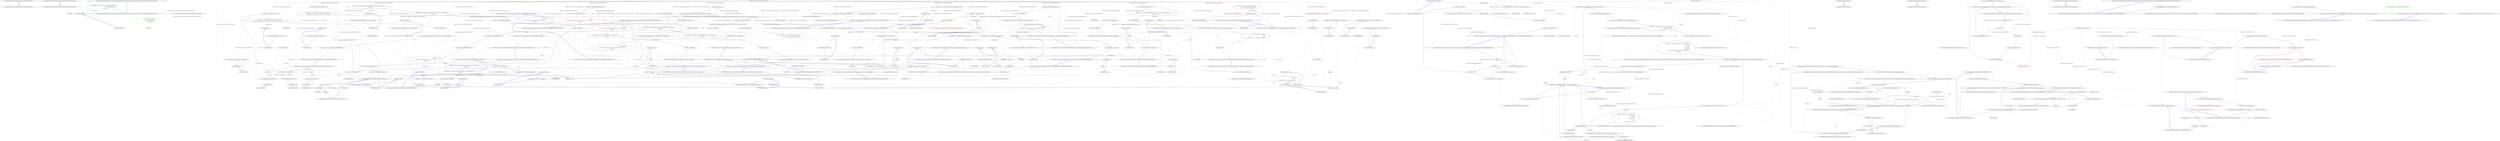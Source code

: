 digraph  {
m0_0 [cluster="Hangfire.SqlServer.IPersistentJobQueueProvider.GetJobQueue(IDbConnection)", file="BootstrapperConfigurationExceptions.cs", label="Entry Hangfire.SqlServer.IPersistentJobQueueProvider.GetJobQueue(IDbConnection)", span="22-22"];
m0_1 [cluster="Hangfire.SqlServer.IPersistentJobQueueProvider.GetJobQueue(IDbConnection)", file="BootstrapperConfigurationExceptions.cs", label="Exit Hangfire.SqlServer.IPersistentJobQueueProvider.GetJobQueue(IDbConnection)", span="22-22"];
m0_2 [cluster="Hangfire.SqlServer.IPersistentJobQueueProvider.GetJobQueueMonitoringApi(IDbConnection)", file="BootstrapperConfigurationExceptions.cs", label="Entry Hangfire.SqlServer.IPersistentJobQueueProvider.GetJobQueueMonitoringApi(IDbConnection)", span="23-23"];
m0_3 [cluster="Hangfire.SqlServer.IPersistentJobQueueProvider.GetJobQueueMonitoringApi(IDbConnection)", file="BootstrapperConfigurationExceptions.cs", label="Exit Hangfire.SqlServer.IPersistentJobQueueProvider.GetJobQueueMonitoringApi(IDbConnection)", span="23-23"];
m1_4 [cluster="lambda expression", file="DashboardOwinExtensions.cs", label="Entry lambda expression", span="28-30"];
m1_5 [cluster="lambda expression", color=green, community=0, file="DashboardOwinExtensions.cs", label="0: subApp.Use<DashboardMiddleware>(\r\n                GlobalDashboardRoutes.Routes,\r\n                authorizationFilters)", span="28-30"];
m1_6 [cluster="lambda expression", file="DashboardOwinExtensions.cs", label="Exit lambda expression", span="28-30"];
m1_7 [cluster="Unk.>", file="DashboardOwinExtensions.cs", label="Entry Unk.>", span=""];
m1_0 [cluster="HangFire.Dashboard.DashboardOwinExtensions.MapHangFireDashboard(IAppBuilder, string, System.Collections.Generic.IEnumerable<HangFire.Dashboard.IAuthorizationFilter>)", file="DashboardOwinExtensions.cs", label="Entry HangFire.Dashboard.DashboardOwinExtensions.MapHangFireDashboard(IAppBuilder, string, System.Collections.Generic.IEnumerable<HangFire.Dashboard.IAuthorizationFilter>)", span="23-23"];
m1_1 [cluster="HangFire.Dashboard.DashboardOwinExtensions.MapHangFireDashboard(IAppBuilder, string, System.Collections.Generic.IEnumerable<HangFire.Dashboard.IAuthorizationFilter>)", color=green, community=0, file="DashboardOwinExtensions.cs", label="0: app.Map(dashboardPath, subApp => subApp.Use<DashboardMiddleware>(\r\n                GlobalDashboardRoutes.Routes,\r\n                authorizationFilters))", span="28-30"];
m1_2 [cluster="HangFire.Dashboard.DashboardOwinExtensions.MapHangFireDashboard(IAppBuilder, string, System.Collections.Generic.IEnumerable<HangFire.Dashboard.IAuthorizationFilter>)", file="DashboardOwinExtensions.cs", label="Exit HangFire.Dashboard.DashboardOwinExtensions.MapHangFireDashboard(IAppBuilder, string, System.Collections.Generic.IEnumerable<HangFire.Dashboard.IAuthorizationFilter>)", span="23-23"];
m1_3 [cluster="Unk.Map", file="DashboardOwinExtensions.cs", label="Entry Unk.Map", span=""];
m1_8 [file="DashboardOwinExtensions.cs", label="System.Collections.Generic.IEnumerable<HangFire.Dashboard.IAuthorizationFilter>", span=""];
m2_108 [cluster="Hangfire.Core.Tests.States.StateChangeProcessFacts.ChangeState_DoesNotCallApplyHandlers_ForDifferentStates()", file="GlobalDashboardRoutes.cs", label="Entry Hangfire.Core.Tests.States.StateChangeProcessFacts.ChangeState_DoesNotCallApplyHandlers_ForDifferentStates()", span="138-138"];
m2_109 [cluster="Hangfire.Core.Tests.States.StateChangeProcessFacts.ChangeState_DoesNotCallApplyHandlers_ForDifferentStates()", file="GlobalDashboardRoutes.cs", label="var handler = CreateStateHandler(OldStateName)", span="141-141"];
m2_110 [cluster="Hangfire.Core.Tests.States.StateChangeProcessFacts.ChangeState_DoesNotCallApplyHandlers_ForDifferentStates()", file="GlobalDashboardRoutes.cs", label="var process = CreateProcess()", span="142-142"];
m2_112 [cluster="Hangfire.Core.Tests.States.StateChangeProcessFacts.ChangeState_DoesNotCallApplyHandlers_ForDifferentStates()", file="GlobalDashboardRoutes.cs", label="handler.Verify(\r\n                x => x.Apply(It.IsAny<ApplyStateContext>(), It.IsAny<IWriteOnlyTransaction>()),\r\n                Times.Never)", span="148-150"];
m2_111 [cluster="Hangfire.Core.Tests.States.StateChangeProcessFacts.ChangeState_DoesNotCallApplyHandlers_ForDifferentStates()", file="GlobalDashboardRoutes.cs", label="process.ChangeState(_stateMachine.Object, _context.Object, _state.Object, OldStateName)", span="145-145"];
m2_113 [cluster="Hangfire.Core.Tests.States.StateChangeProcessFacts.ChangeState_DoesNotCallApplyHandlers_ForDifferentStates()", file="GlobalDashboardRoutes.cs", label="Exit Hangfire.Core.Tests.States.StateChangeProcessFacts.ChangeState_DoesNotCallApplyHandlers_ForDifferentStates()", span="138-138"];
m2_256 [cluster="Mock<T>.cstr", file="GlobalDashboardRoutes.cs", label="Entry Mock<T>.cstr", span=""];
m2_0 [cluster="Hangfire.Core.Tests.States.StateChangeProcessFacts.StateChangeProcessFacts()", file="GlobalDashboardRoutes.cs", label="Entry Hangfire.Core.Tests.States.StateChangeProcessFacts.StateChangeProcessFacts()", span="24-24"];
m2_1 [cluster="Hangfire.Core.Tests.States.StateChangeProcessFacts.StateChangeProcessFacts()", file="GlobalDashboardRoutes.cs", label="var connection = new Mock<IStorageConnection>()", span="26-26"];
m2_2 [cluster="Hangfire.Core.Tests.States.StateChangeProcessFacts.StateChangeProcessFacts()", file="GlobalDashboardRoutes.cs", label="_transaction = new Mock<IWriteOnlyTransaction>()", span="27-27"];
m2_3 [cluster="Hangfire.Core.Tests.States.StateChangeProcessFacts.StateChangeProcessFacts()", file="GlobalDashboardRoutes.cs", label="connection.Setup(x => x.CreateWriteTransaction()).Returns(_transaction.Object)", span="28-28"];
m2_4 [cluster="Hangfire.Core.Tests.States.StateChangeProcessFacts.StateChangeProcessFacts()", file="GlobalDashboardRoutes.cs", label="_context = new StateContextMock { JobIdValue = JobId }", span="30-30"];
m2_5 [cluster="Hangfire.Core.Tests.States.StateChangeProcessFacts.StateChangeProcessFacts()", file="GlobalDashboardRoutes.cs", label="_stateMachine = new Mock<IStateMachine>()", span="31-31"];
m2_6 [cluster="Hangfire.Core.Tests.States.StateChangeProcessFacts.StateChangeProcessFacts()", file="GlobalDashboardRoutes.cs", label="_state = new Mock<IState>()", span="33-33"];
m2_7 [cluster="Hangfire.Core.Tests.States.StateChangeProcessFacts.StateChangeProcessFacts()", file="GlobalDashboardRoutes.cs", label="_state.Setup(x => x.Name).Returns(StateName)", span="34-34"];
m2_8 [cluster="Hangfire.Core.Tests.States.StateChangeProcessFacts.StateChangeProcessFacts()", file="GlobalDashboardRoutes.cs", label="Exit Hangfire.Core.Tests.States.StateChangeProcessFacts.StateChangeProcessFacts()", span="24-24"];
m2_15 [cluster="Mock<IState>.cstr", file="GlobalDashboardRoutes.cs", label="Entry Mock<IState>.cstr", span=""];
m2_10 [cluster="Mock<IWriteOnlyTransaction>.cstr", file="GlobalDashboardRoutes.cs", label="Entry Mock<IWriteOnlyTransaction>.cstr", span=""];
m2_104 [cluster="Unk.Apply", file="GlobalDashboardRoutes.cs", label="Entry Unk.Apply", span=""];
m2_33 [cluster="Hangfire.Core.Tests.States.StateChangeProcessFacts.Ctor_ThrowsAnException_WhenFiltersCollectionIsNull()", file="GlobalDashboardRoutes.cs", label="Entry Hangfire.Core.Tests.States.StateChangeProcessFacts.Ctor_ThrowsAnException_WhenFiltersCollectionIsNull()", span="47-47"];
m2_34 [cluster="Hangfire.Core.Tests.States.StateChangeProcessFacts.Ctor_ThrowsAnException_WhenFiltersCollectionIsNull()", file="GlobalDashboardRoutes.cs", label="var exception = Assert.Throws<ArgumentNullException>(\r\n                () => new StateChangeProcess(_handlers, null))", span="49-50"];
m2_35 [cluster="Hangfire.Core.Tests.States.StateChangeProcessFacts.Ctor_ThrowsAnException_WhenFiltersCollectionIsNull()", color=red, community=0, file="GlobalDashboardRoutes.cs", label="0: Assert.Equal(''filters'', exception.ParamName)", span="52-52"];
m2_36 [cluster="Hangfire.Core.Tests.States.StateChangeProcessFacts.Ctor_ThrowsAnException_WhenFiltersCollectionIsNull()", file="GlobalDashboardRoutes.cs", label="Exit Hangfire.Core.Tests.States.StateChangeProcessFacts.Ctor_ThrowsAnException_WhenFiltersCollectionIsNull()", span="47-47"];
m2_28 [cluster="Unk.Equal", file="GlobalDashboardRoutes.cs", label="Entry Unk.Equal", span=""];
m2_89 [cluster="Hangfire.Core.Tests.States.StateChangeProcessFacts.ChangeState_ShouldCallApplyHandlers_AfterSettingTheState()", file="GlobalDashboardRoutes.cs", label="Entry Hangfire.Core.Tests.States.StateChangeProcessFacts.ChangeState_ShouldCallApplyHandlers_AfterSettingTheState()", span="114-114"];
m2_90 [cluster="Hangfire.Core.Tests.States.StateChangeProcessFacts.ChangeState_ShouldCallApplyHandlers_AfterSettingTheState()", file="GlobalDashboardRoutes.cs", label="var handler1 = CreateStateHandler(StateName)", span="117-117"];
m2_91 [cluster="Hangfire.Core.Tests.States.StateChangeProcessFacts.ChangeState_ShouldCallApplyHandlers_AfterSettingTheState()", file="GlobalDashboardRoutes.cs", label="var handler2 = CreateStateHandler(StateName)", span="118-118"];
m2_93 [cluster="Hangfire.Core.Tests.States.StateChangeProcessFacts.ChangeState_ShouldCallApplyHandlers_AfterSettingTheState()", file="GlobalDashboardRoutes.cs", label="handler1.Setup(x => x.Apply(It.IsNotNull<ApplyStateContext>(), _transaction.Object))\r\n                .InSequence()", span="124-125"];
m2_92 [cluster="Hangfire.Core.Tests.States.StateChangeProcessFacts.ChangeState_ShouldCallApplyHandlers_AfterSettingTheState()", file="GlobalDashboardRoutes.cs", label="_transaction\r\n                .Setup(x => x.SetJobState(It.IsAny<string>(), It.IsAny<IState>()))\r\n                .InSequence()", span="120-122"];
m2_94 [cluster="Hangfire.Core.Tests.States.StateChangeProcessFacts.ChangeState_ShouldCallApplyHandlers_AfterSettingTheState()", file="GlobalDashboardRoutes.cs", label="handler2.Setup(x => x.Apply(It.IsNotNull<ApplyStateContext>(), _transaction.Object))\r\n                .InSequence()", span="126-127"];
m2_95 [cluster="Hangfire.Core.Tests.States.StateChangeProcessFacts.ChangeState_ShouldCallApplyHandlers_AfterSettingTheState()", file="GlobalDashboardRoutes.cs", label="var process = CreateProcess()", span="129-129"];
m2_96 [cluster="Hangfire.Core.Tests.States.StateChangeProcessFacts.ChangeState_ShouldCallApplyHandlers_AfterSettingTheState()", file="GlobalDashboardRoutes.cs", label="process.ChangeState(_stateMachine.Object, _context.Object, _state.Object, OldStateName)", span="132-132"];
m2_97 [cluster="Hangfire.Core.Tests.States.StateChangeProcessFacts.ChangeState_ShouldCallApplyHandlers_AfterSettingTheState()", file="GlobalDashboardRoutes.cs", label="Exit Hangfire.Core.Tests.States.StateChangeProcessFacts.ChangeState_ShouldCallApplyHandlers_AfterSettingTheState()", span="114-114"];
m2_197 [cluster="Hangfire.Core.Tests.States.StateChangeProcessFacts.ChangeState_AddsJobHistory_WhenAFilterChangesCandidateState()", file="GlobalDashboardRoutes.cs", label="Entry Hangfire.Core.Tests.States.StateChangeProcessFacts.ChangeState_AddsJobHistory_WhenAFilterChangesCandidateState()", span="238-238"];
m2_198 [cluster="Hangfire.Core.Tests.States.StateChangeProcessFacts.ChangeState_AddsJobHistory_WhenAFilterChangesCandidateState()", file="GlobalDashboardRoutes.cs", label="var newState = new Mock<IState>()", span="241-241"];
m2_199 [cluster="Hangfire.Core.Tests.States.StateChangeProcessFacts.ChangeState_AddsJobHistory_WhenAFilterChangesCandidateState()", file="GlobalDashboardRoutes.cs", label="var filter = CreateFilter<IElectStateFilter>()", span="242-242"];
m2_200 [cluster="Hangfire.Core.Tests.States.StateChangeProcessFacts.ChangeState_AddsJobHistory_WhenAFilterChangesCandidateState()", file="GlobalDashboardRoutes.cs", label="filter.Setup(x => x.OnStateElection(It.IsNotNull<ElectStateContext>()))\r\n                .Callback((ElectStateContext x) => x.CandidateState = newState.Object)", span="244-245"];
m2_201 [cluster="Hangfire.Core.Tests.States.StateChangeProcessFacts.ChangeState_AddsJobHistory_WhenAFilterChangesCandidateState()", file="GlobalDashboardRoutes.cs", label="var process = CreateProcess()", span="247-247"];
m2_202 [cluster="Hangfire.Core.Tests.States.StateChangeProcessFacts.ChangeState_AddsJobHistory_WhenAFilterChangesCandidateState()", file="GlobalDashboardRoutes.cs", label="process.ChangeState(_stateMachine.Object, _context.Object, _state.Object, OldStateName)", span="250-250"];
m2_203 [cluster="Hangfire.Core.Tests.States.StateChangeProcessFacts.ChangeState_AddsJobHistory_WhenAFilterChangesCandidateState()", file="GlobalDashboardRoutes.cs", label="_transaction.Verify(x => x.AddJobState(JobId, _state.Object))", span="253-253"];
m2_204 [cluster="Hangfire.Core.Tests.States.StateChangeProcessFacts.ChangeState_AddsJobHistory_WhenAFilterChangesCandidateState()", file="GlobalDashboardRoutes.cs", label="_transaction.Verify(x => x.Commit())", span="254-254"];
m2_205 [cluster="Hangfire.Core.Tests.States.StateChangeProcessFacts.ChangeState_AddsJobHistory_WhenAFilterChangesCandidateState()", file="GlobalDashboardRoutes.cs", label="Exit Hangfire.Core.Tests.States.StateChangeProcessFacts.ChangeState_AddsJobHistory_WhenAFilterChangesCandidateState()", span="238-238"];
m2_23 [cluster="Hangfire.Core.Tests.States.StateChangeProcessFacts.Ctor_ThrowsAnException_WhenHandlersCollectionIsNull()", file="GlobalDashboardRoutes.cs", label="Entry Hangfire.Core.Tests.States.StateChangeProcessFacts.Ctor_ThrowsAnException_WhenHandlersCollectionIsNull()", span="38-38"];
m2_24 [cluster="Hangfire.Core.Tests.States.StateChangeProcessFacts.Ctor_ThrowsAnException_WhenHandlersCollectionIsNull()", file="GlobalDashboardRoutes.cs", label="var exception = Assert.Throws<ArgumentNullException>(\r\n                () => new StateChangeProcess(null, _filters))", span="40-41"];
m2_25 [cluster="Hangfire.Core.Tests.States.StateChangeProcessFacts.Ctor_ThrowsAnException_WhenHandlersCollectionIsNull()", file="GlobalDashboardRoutes.cs", label="Assert.Equal(''handlers'', exception.ParamName)", span="43-43"];
m2_26 [cluster="Hangfire.Core.Tests.States.StateChangeProcessFacts.Ctor_ThrowsAnException_WhenHandlersCollectionIsNull()", file="GlobalDashboardRoutes.cs", label="Exit Hangfire.Core.Tests.States.StateChangeProcessFacts.Ctor_ThrowsAnException_WhenHandlersCollectionIsNull()", span="38-38"];
m2_68 [cluster="Hangfire.Core.Tests.States.StateChangeProcessFacts.CreateStateHandler(string)", file="GlobalDashboardRoutes.cs", label="Entry Hangfire.Core.Tests.States.StateChangeProcessFacts.CreateStateHandler(string)", span="285-285"];
m2_242 [cluster="Hangfire.Core.Tests.States.StateChangeProcessFacts.CreateStateHandler(string)", file="GlobalDashboardRoutes.cs", label="var handler = new Mock<IStateHandler>()", span="287-287"];
m2_243 [cluster="Hangfire.Core.Tests.States.StateChangeProcessFacts.CreateStateHandler(string)", file="GlobalDashboardRoutes.cs", label="handler.Setup(x => x.StateName).Returns(stateName)", span="288-288"];
m2_244 [cluster="Hangfire.Core.Tests.States.StateChangeProcessFacts.CreateStateHandler(string)", file="GlobalDashboardRoutes.cs", label="_handlers.AddHandler(handler.Object)", span="290-290"];
m2_245 [cluster="Hangfire.Core.Tests.States.StateChangeProcessFacts.CreateStateHandler(string)", file="GlobalDashboardRoutes.cs", label="return handler;", span="291-291"];
m2_246 [cluster="Hangfire.Core.Tests.States.StateChangeProcessFacts.CreateStateHandler(string)", file="GlobalDashboardRoutes.cs", label="Exit Hangfire.Core.Tests.States.StateChangeProcessFacts.CreateStateHandler(string)", span="285-285"];
m2_54 [cluster="Unk.SetJobState", file="GlobalDashboardRoutes.cs", label="Entry Unk.SetJobState", span=""];
m2_152 [cluster="Hangfire.Core.Tests.States.StateChangeProcessFacts.CreateFilter<T>()", file="GlobalDashboardRoutes.cs", label="Entry Hangfire.Core.Tests.States.StateChangeProcessFacts.CreateFilter<T>()", span="294-294"];
m2_252 [cluster="Hangfire.Core.Tests.States.StateChangeProcessFacts.CreateFilter<T>()", file="GlobalDashboardRoutes.cs", label="var filter = new Mock<T>()", span="296-296"];
m2_253 [cluster="Hangfire.Core.Tests.States.StateChangeProcessFacts.CreateFilter<T>()", file="GlobalDashboardRoutes.cs", label="_filters.Add(filter.Object)", span="297-297"];
m2_254 [cluster="Hangfire.Core.Tests.States.StateChangeProcessFacts.CreateFilter<T>()", file="GlobalDashboardRoutes.cs", label="return filter;", span="299-299"];
m2_255 [cluster="Hangfire.Core.Tests.States.StateChangeProcessFacts.CreateFilter<T>()", file="GlobalDashboardRoutes.cs", label="Exit Hangfire.Core.Tests.States.StateChangeProcessFacts.CreateFilter<T>()", span="294-294"];
m2_129 [cluster="Unk.ExpireJob", file="GlobalDashboardRoutes.cs", label="Entry Unk.ExpireJob", span=""];
m2_156 [cluster="Unk.OnStateUnapplied", file="GlobalDashboardRoutes.cs", label="Entry Unk.OnStateUnapplied", span=""];
m2_27 [cluster="Unk.>", file="GlobalDashboardRoutes.cs", label="Entry Unk.>", span=""];
m2_230 [cluster="Unk.False", file="GlobalDashboardRoutes.cs", label="Entry Unk.False", span=""];
m2_190 [cluster="Unk.OnStateElection", file="GlobalDashboardRoutes.cs", label="Entry Unk.OnStateElection", span=""];
m2_48 [cluster="Hangfire.Core.Tests.States.StateChangeProcessFacts.CreateProcess()", file="GlobalDashboardRoutes.cs", label="Entry Hangfire.Core.Tests.States.StateChangeProcessFacts.CreateProcess()", span="280-280"];
m2_240 [cluster="Hangfire.Core.Tests.States.StateChangeProcessFacts.CreateProcess()", file="GlobalDashboardRoutes.cs", label="return new StateChangeProcess(_handlers, _filters);", span="282-282"];
m2_241 [cluster="Hangfire.Core.Tests.States.StateChangeProcessFacts.CreateProcess()", file="GlobalDashboardRoutes.cs", label="Exit Hangfire.Core.Tests.States.StateChangeProcessFacts.CreateProcess()", span="280-280"];
m2_174 [cluster="Unk.OnStateApplied", file="GlobalDashboardRoutes.cs", label="Entry Unk.OnStateApplied", span=""];
m2_49 [cluster="Unk.ChangeState", file="GlobalDashboardRoutes.cs", label="Entry Unk.ChangeState", span=""];
m2_117 [cluster="Hangfire.Core.Tests.States.StateChangeProcessFacts.ChangeState_SetsJobExpiration_IfStateIsFinal()", file="GlobalDashboardRoutes.cs", label="Entry Hangfire.Core.Tests.States.StateChangeProcessFacts.ChangeState_SetsJobExpiration_IfStateIsFinal()", span="154-154"];
m2_118 [cluster="Hangfire.Core.Tests.States.StateChangeProcessFacts.ChangeState_SetsJobExpiration_IfStateIsFinal()", file="GlobalDashboardRoutes.cs", label="_state.Setup(x => x.IsFinal).Returns(true)", span="156-156"];
m2_119 [cluster="Hangfire.Core.Tests.States.StateChangeProcessFacts.ChangeState_SetsJobExpiration_IfStateIsFinal()", file="GlobalDashboardRoutes.cs", label="var process = CreateProcess()", span="157-157"];
m2_120 [cluster="Hangfire.Core.Tests.States.StateChangeProcessFacts.ChangeState_SetsJobExpiration_IfStateIsFinal()", color=red, community=0, file="GlobalDashboardRoutes.cs", label="0: process.ChangeState(_stateMachine.Object, _context.Object, _state.Object, OldStateName)", span="159-159"];
m2_121 [cluster="Hangfire.Core.Tests.States.StateChangeProcessFacts.ChangeState_SetsJobExpiration_IfStateIsFinal()", file="GlobalDashboardRoutes.cs", label="_transaction.Verify(x => x.ExpireJob(JobId, It.IsAny<TimeSpan>()))", span="161-161"];
m2_122 [cluster="Hangfire.Core.Tests.States.StateChangeProcessFacts.ChangeState_SetsJobExpiration_IfStateIsFinal()", file="GlobalDashboardRoutes.cs", label="Exit Hangfire.Core.Tests.States.StateChangeProcessFacts.ChangeState_SetsJobExpiration_IfStateIsFinal()", span="154-154"];
m2_228 [cluster="System.NotSupportedException.NotSupportedException()", file="GlobalDashboardRoutes.cs", label="Entry System.NotSupportedException.NotSupportedException()", span="0-0"];
m2_215 [cluster="Unk.AddJobState", file="GlobalDashboardRoutes.cs", label="Entry Unk.AddJobState", span=""];
m2_47 [cluster="Unk.InSequence", file="GlobalDashboardRoutes.cs", label="Entry Unk.InSequence", span=""];
m2_257 [cluster="Unk.Add", file="GlobalDashboardRoutes.cs", label="Entry Unk.Add", span=""];
m2_11 [cluster="Unk.Setup", file="GlobalDashboardRoutes.cs", label="Entry Unk.Setup", span=""];
m2_178 [cluster="Hangfire.Core.Tests.States.StateChangeProcessFacts.ChangeState_SetsAnotherState_WhenItWasElected()", file="GlobalDashboardRoutes.cs", label="Entry Hangfire.Core.Tests.States.StateChangeProcessFacts.ChangeState_SetsAnotherState_WhenItWasElected()", span="219-219"];
m2_179 [cluster="Hangfire.Core.Tests.States.StateChangeProcessFacts.ChangeState_SetsAnotherState_WhenItWasElected()", file="GlobalDashboardRoutes.cs", label="var anotherState = new Mock<IState>()", span="222-222"];
m2_180 [cluster="Hangfire.Core.Tests.States.StateChangeProcessFacts.ChangeState_SetsAnotherState_WhenItWasElected()", file="GlobalDashboardRoutes.cs", label="var filter = CreateFilter<IElectStateFilter>()", span="223-223"];
m2_181 [cluster="Hangfire.Core.Tests.States.StateChangeProcessFacts.ChangeState_SetsAnotherState_WhenItWasElected()", file="GlobalDashboardRoutes.cs", label="filter.Setup(x => x.OnStateElection(It.IsNotNull<ElectStateContext>()))\r\n                .Callback((ElectStateContext context) => context.CandidateState = anotherState.Object)", span="225-226"];
m2_184 [cluster="Hangfire.Core.Tests.States.StateChangeProcessFacts.ChangeState_SetsAnotherState_WhenItWasElected()", file="GlobalDashboardRoutes.cs", label="_transaction.Verify(x => x.SetJobState(JobId, anotherState.Object))", span="234-234"];
m2_182 [cluster="Hangfire.Core.Tests.States.StateChangeProcessFacts.ChangeState_SetsAnotherState_WhenItWasElected()", file="GlobalDashboardRoutes.cs", label="var process = CreateProcess()", span="228-228"];
m2_183 [cluster="Hangfire.Core.Tests.States.StateChangeProcessFacts.ChangeState_SetsAnotherState_WhenItWasElected()", file="GlobalDashboardRoutes.cs", label="process.ChangeState(_stateMachine.Object, _context.Object, _state.Object, OldStateName)", span="231-231"];
m2_185 [cluster="Hangfire.Core.Tests.States.StateChangeProcessFacts.ChangeState_SetsAnotherState_WhenItWasElected()", file="GlobalDashboardRoutes.cs", label="Exit Hangfire.Core.Tests.States.StateChangeProcessFacts.ChangeState_SetsAnotherState_WhenItWasElected()", span="219-219"];
m2_229 [cluster="Unk.Throws", file="GlobalDashboardRoutes.cs", label="Entry Unk.Throws", span=""];
m2_72 [cluster="Unk.Unapply", file="GlobalDashboardRoutes.cs", label="Entry Unk.Unapply", span=""];
m2_248 [cluster="Unk.AddHandler", file="GlobalDashboardRoutes.cs", label="Entry Unk.AddHandler", span=""];
m2_143 [cluster="Hangfire.Core.Tests.States.StateChangeProcessFacts.ChangeState_CallsStateUnappliedFilters_BeforeSettingTheState()", file="GlobalDashboardRoutes.cs", label="Entry Hangfire.Core.Tests.States.StateChangeProcessFacts.ChangeState_CallsStateUnappliedFilters_BeforeSettingTheState()", span="176-176"];
m2_144 [cluster="Hangfire.Core.Tests.States.StateChangeProcessFacts.ChangeState_CallsStateUnappliedFilters_BeforeSettingTheState()", file="GlobalDashboardRoutes.cs", label="var filter1 = CreateFilter<IApplyStateFilter>()", span="179-179"];
m2_145 [cluster="Hangfire.Core.Tests.States.StateChangeProcessFacts.ChangeState_CallsStateUnappliedFilters_BeforeSettingTheState()", file="GlobalDashboardRoutes.cs", label="var filter2 = CreateFilter<IApplyStateFilter>()", span="180-180"];
m2_146 [cluster="Hangfire.Core.Tests.States.StateChangeProcessFacts.ChangeState_CallsStateUnappliedFilters_BeforeSettingTheState()", file="GlobalDashboardRoutes.cs", label="filter1.Setup(x => x.OnStateUnapplied(It.IsNotNull<ApplyStateContext>(), _transaction.Object))\r\n                .InSequence()", span="182-183"];
m2_147 [cluster="Hangfire.Core.Tests.States.StateChangeProcessFacts.ChangeState_CallsStateUnappliedFilters_BeforeSettingTheState()", file="GlobalDashboardRoutes.cs", label="filter2.Setup(x => x.OnStateUnapplied(It.IsNotNull<ApplyStateContext>(), _transaction.Object))\r\n                .InSequence()", span="184-185"];
m2_148 [cluster="Hangfire.Core.Tests.States.StateChangeProcessFacts.ChangeState_CallsStateUnappliedFilters_BeforeSettingTheState()", file="GlobalDashboardRoutes.cs", label="_transaction\r\n                .Setup(x => x.SetJobState(It.IsAny<string>(), It.IsAny<IState>()))\r\n                .InSequence()", span="186-188"];
m2_149 [cluster="Hangfire.Core.Tests.States.StateChangeProcessFacts.ChangeState_CallsStateUnappliedFilters_BeforeSettingTheState()", file="GlobalDashboardRoutes.cs", label="var process = CreateProcess()", span="190-190"];
m2_150 [cluster="Hangfire.Core.Tests.States.StateChangeProcessFacts.ChangeState_CallsStateUnappliedFilters_BeforeSettingTheState()", file="GlobalDashboardRoutes.cs", label="process.ChangeState(_stateMachine.Object, _context.Object, _state.Object, OldStateName)", span="193-193"];
m2_151 [cluster="Hangfire.Core.Tests.States.StateChangeProcessFacts.ChangeState_CallsStateUnappliedFilters_BeforeSettingTheState()", file="GlobalDashboardRoutes.cs", label="Exit Hangfire.Core.Tests.States.StateChangeProcessFacts.ChangeState_CallsStateUnappliedFilters_BeforeSettingTheState()", span="176-176"];
m2_249 [cluster="lambda expression", file="GlobalDashboardRoutes.cs", label="Entry lambda expression", span="288-288"];
m2_16 [cluster="lambda expression", file="GlobalDashboardRoutes.cs", label="Entry lambda expression", span="28-28"];
m2_20 [cluster="lambda expression", file="GlobalDashboardRoutes.cs", label="Entry lambda expression", span="34-34"];
m2_17 [cluster="lambda expression", file="GlobalDashboardRoutes.cs", label="x.CreateWriteTransaction()", span="28-28"];
m2_18 [cluster="lambda expression", file="GlobalDashboardRoutes.cs", label="Exit lambda expression", span="28-28"];
m2_21 [cluster="lambda expression", file="GlobalDashboardRoutes.cs", label="x.Name", span="34-34"];
m2_22 [cluster="lambda expression", file="GlobalDashboardRoutes.cs", label="Exit lambda expression", span="34-34"];
m2_29 [cluster="lambda expression", file="GlobalDashboardRoutes.cs", label="Entry lambda expression", span="41-41"];
m2_30 [cluster="lambda expression", file="GlobalDashboardRoutes.cs", label="new StateChangeProcess(null, _filters)", span="41-41"];
m2_31 [cluster="lambda expression", file="GlobalDashboardRoutes.cs", label="Exit lambda expression", span="41-41"];
m2_37 [cluster="lambda expression", file="GlobalDashboardRoutes.cs", label="Entry lambda expression", span="50-50"];
m2_38 [cluster="lambda expression", file="GlobalDashboardRoutes.cs", label="new StateChangeProcess(_handlers, null)", span="50-50"];
m2_39 [cluster="lambda expression", file="GlobalDashboardRoutes.cs", label="Exit lambda expression", span="50-50"];
m2_51 [cluster="lambda expression", file="GlobalDashboardRoutes.cs", label="Entry lambda expression", span="59-59"];
m2_55 [cluster="lambda expression", file="GlobalDashboardRoutes.cs", label="Entry lambda expression", span="60-60"];
m2_52 [cluster="lambda expression", file="GlobalDashboardRoutes.cs", label="x.SetJobState(JobId, _state.Object)", span="59-59"];
m2_53 [cluster="lambda expression", file="GlobalDashboardRoutes.cs", label="Exit lambda expression", span="59-59"];
m2_56 [cluster="lambda expression", file="GlobalDashboardRoutes.cs", label="x.Commit()", span="60-60"];
m2_57 [cluster="lambda expression", file="GlobalDashboardRoutes.cs", label="Exit lambda expression", span="60-60"];
m2_69 [cluster="lambda expression", file="GlobalDashboardRoutes.cs", label="Entry lambda expression", span="79-79"];
m2_73 [cluster="lambda expression", file="GlobalDashboardRoutes.cs", label="Entry lambda expression", span="83-83"];
m2_76 [cluster="lambda expression", file="GlobalDashboardRoutes.cs", label="Entry lambda expression", span="86-86"];
m2_70 [cluster="lambda expression", color=red, community=0, file="GlobalDashboardRoutes.cs", label="0: x.Unapply(It.IsNotNull<ApplyStateContext>(), _transaction.Object)", span="79-79"];
m2_71 [cluster="lambda expression", file="GlobalDashboardRoutes.cs", label="Exit lambda expression", span="79-79"];
m2_74 [cluster="lambda expression", file="GlobalDashboardRoutes.cs", label="x.Unapply(It.IsNotNull<ApplyStateContext>(), _transaction.Object)", span="83-83"];
m2_75 [cluster="lambda expression", file="GlobalDashboardRoutes.cs", label="Exit lambda expression", span="83-83"];
m2_77 [cluster="lambda expression", file="GlobalDashboardRoutes.cs", label="x.SetJobState(It.IsAny<string>(), It.IsAny<IState>())", span="86-86"];
m2_78 [cluster="lambda expression", file="GlobalDashboardRoutes.cs", label="Exit lambda expression", span="86-86"];
m2_86 [cluster="lambda expression", file="GlobalDashboardRoutes.cs", label="Entry lambda expression", span="109-109"];
m2_87 [cluster="lambda expression", file="GlobalDashboardRoutes.cs", label="x.Unapply(It.IsAny<ApplyStateContext>(), It.IsAny<IWriteOnlyTransaction>())", span="109-109"];
m2_88 [cluster="lambda expression", file="GlobalDashboardRoutes.cs", label="Exit lambda expression", span="109-109"];
m2_98 [cluster="lambda expression", file="GlobalDashboardRoutes.cs", label="Entry lambda expression", span="121-121"];
m2_101 [cluster="lambda expression", file="GlobalDashboardRoutes.cs", label="Entry lambda expression", span="124-124"];
m2_105 [cluster="lambda expression", file="GlobalDashboardRoutes.cs", label="Entry lambda expression", span="126-126"];
m2_99 [cluster="lambda expression", file="GlobalDashboardRoutes.cs", label="x.SetJobState(It.IsAny<string>(), It.IsAny<IState>())", span="121-121"];
m2_100 [cluster="lambda expression", file="GlobalDashboardRoutes.cs", label="Exit lambda expression", span="121-121"];
m2_102 [cluster="lambda expression", file="GlobalDashboardRoutes.cs", label="x.Apply(It.IsNotNull<ApplyStateContext>(), _transaction.Object)", span="124-124"];
m2_103 [cluster="lambda expression", file="GlobalDashboardRoutes.cs", label="Exit lambda expression", span="124-124"];
m2_106 [cluster="lambda expression", file="GlobalDashboardRoutes.cs", label="x.Apply(It.IsNotNull<ApplyStateContext>(), _transaction.Object)", span="126-126"];
m2_107 [cluster="lambda expression", file="GlobalDashboardRoutes.cs", label="Exit lambda expression", span="126-126"];
m2_114 [cluster="lambda expression", file="GlobalDashboardRoutes.cs", label="Entry lambda expression", span="149-149"];
m2_115 [cluster="lambda expression", file="GlobalDashboardRoutes.cs", label="x.Apply(It.IsAny<ApplyStateContext>(), It.IsAny<IWriteOnlyTransaction>())", span="149-149"];
m2_116 [cluster="lambda expression", file="GlobalDashboardRoutes.cs", label="Exit lambda expression", span="149-149"];
m2_123 [cluster="lambda expression", file="GlobalDashboardRoutes.cs", label="Entry lambda expression", span="156-156"];
m2_126 [cluster="lambda expression", file="GlobalDashboardRoutes.cs", label="Entry lambda expression", span="161-161"];
m2_124 [cluster="lambda expression", file="GlobalDashboardRoutes.cs", label="x.IsFinal", span="156-156"];
m2_125 [cluster="lambda expression", file="GlobalDashboardRoutes.cs", label="Exit lambda expression", span="156-156"];
m2_127 [cluster="lambda expression", file="GlobalDashboardRoutes.cs", label="x.ExpireJob(JobId, It.IsAny<TimeSpan>())", span="161-161"];
m2_128 [cluster="lambda expression", file="GlobalDashboardRoutes.cs", label="Exit lambda expression", span="161-161"];
m2_136 [cluster="lambda expression", file="GlobalDashboardRoutes.cs", label="Entry lambda expression", span="167-167"];
m2_139 [cluster="lambda expression", file="GlobalDashboardRoutes.cs", label="Entry lambda expression", span="172-172"];
m2_137 [cluster="lambda expression", file="GlobalDashboardRoutes.cs", label="x.IsFinal", span="167-167"];
m2_138 [cluster="lambda expression", file="GlobalDashboardRoutes.cs", label="Exit lambda expression", span="167-167"];
m2_140 [cluster="lambda expression", file="GlobalDashboardRoutes.cs", label="x.PersistJob(JobId)", span="172-172"];
m2_141 [cluster="lambda expression", file="GlobalDashboardRoutes.cs", label="Exit lambda expression", span="172-172"];
m2_153 [cluster="lambda expression", file="GlobalDashboardRoutes.cs", label="Entry lambda expression", span="182-182"];
m2_157 [cluster="lambda expression", file="GlobalDashboardRoutes.cs", label="Entry lambda expression", span="184-184"];
m2_160 [cluster="lambda expression", file="GlobalDashboardRoutes.cs", label="Entry lambda expression", span="187-187"];
m2_154 [cluster="lambda expression", file="GlobalDashboardRoutes.cs", label="x.OnStateUnapplied(It.IsNotNull<ApplyStateContext>(), _transaction.Object)", span="182-182"];
m2_155 [cluster="lambda expression", file="GlobalDashboardRoutes.cs", label="Exit lambda expression", span="182-182"];
m2_158 [cluster="lambda expression", file="GlobalDashboardRoutes.cs", label="x.OnStateUnapplied(It.IsNotNull<ApplyStateContext>(), _transaction.Object)", span="184-184"];
m2_159 [cluster="lambda expression", file="GlobalDashboardRoutes.cs", label="Exit lambda expression", span="184-184"];
m2_161 [cluster="lambda expression", file="GlobalDashboardRoutes.cs", label="x.SetJobState(It.IsAny<string>(), It.IsAny<IState>())", span="187-187"];
m2_162 [cluster="lambda expression", file="GlobalDashboardRoutes.cs", label="Exit lambda expression", span="187-187"];
m2_171 [cluster="lambda expression", file="GlobalDashboardRoutes.cs", label="Entry lambda expression", span="205-205"];
m2_175 [cluster="lambda expression", file="GlobalDashboardRoutes.cs", label="Entry lambda expression", span="207-207"];
m2_172 [cluster="lambda expression", file="GlobalDashboardRoutes.cs", label="x.OnStateApplied(It.IsNotNull<ApplyStateContext>(), _transaction.Object)", span="205-205"];
m2_173 [cluster="lambda expression", file="GlobalDashboardRoutes.cs", label="Exit lambda expression", span="205-205"];
m2_176 [cluster="lambda expression", file="GlobalDashboardRoutes.cs", label="x.OnStateApplied(It.IsNotNull<ApplyStateContext>(), _transaction.Object)", span="207-207"];
m2_177 [cluster="lambda expression", file="GlobalDashboardRoutes.cs", label="Exit lambda expression", span="207-207"];
m2_192 [cluster="lambda expression", file="GlobalDashboardRoutes.cs", label="context.CandidateState = anotherState.Object", span="226-226"];
m2_195 [cluster="lambda expression", file="GlobalDashboardRoutes.cs", label="x.SetJobState(JobId, anotherState.Object)", span="234-234"];
m2_187 [cluster="lambda expression", file="GlobalDashboardRoutes.cs", label="Entry lambda expression", span="225-225"];
m2_191 [cluster="lambda expression", file="GlobalDashboardRoutes.cs", label="Entry lambda expression", span="226-226"];
m2_194 [cluster="lambda expression", file="GlobalDashboardRoutes.cs", label="Entry lambda expression", span="234-234"];
m2_188 [cluster="lambda expression", file="GlobalDashboardRoutes.cs", label="x.OnStateElection(It.IsNotNull<ElectStateContext>())", span="225-225"];
m2_189 [cluster="lambda expression", file="GlobalDashboardRoutes.cs", label="Exit lambda expression", span="225-225"];
m2_193 [cluster="lambda expression", file="GlobalDashboardRoutes.cs", label="Exit lambda expression", span="226-226"];
m2_196 [cluster="lambda expression", file="GlobalDashboardRoutes.cs", label="Exit lambda expression", span="234-234"];
m2_210 [cluster="lambda expression", file="GlobalDashboardRoutes.cs", label="x.CandidateState = newState.Object", span="245-245"];
m2_206 [cluster="lambda expression", file="GlobalDashboardRoutes.cs", label="Entry lambda expression", span="244-244"];
m2_209 [cluster="lambda expression", file="GlobalDashboardRoutes.cs", label="Entry lambda expression", span="245-245"];
m2_212 [cluster="lambda expression", file="GlobalDashboardRoutes.cs", label="Entry lambda expression", span="253-253"];
m2_216 [cluster="lambda expression", file="GlobalDashboardRoutes.cs", label="Entry lambda expression", span="254-254"];
m2_207 [cluster="lambda expression", file="GlobalDashboardRoutes.cs", label="x.OnStateElection(It.IsNotNull<ElectStateContext>())", span="244-244"];
m2_208 [cluster="lambda expression", file="GlobalDashboardRoutes.cs", label="Exit lambda expression", span="244-244"];
m2_211 [cluster="lambda expression", file="GlobalDashboardRoutes.cs", label="Exit lambda expression", span="245-245"];
m2_213 [cluster="lambda expression", file="GlobalDashboardRoutes.cs", label="x.AddJobState(JobId, _state.Object)", span="253-253"];
m2_214 [cluster="lambda expression", file="GlobalDashboardRoutes.cs", label="Exit lambda expression", span="253-253"];
m2_217 [cluster="lambda expression", file="GlobalDashboardRoutes.cs", label="x.Commit()", span="254-254"];
m2_218 [cluster="lambda expression", file="GlobalDashboardRoutes.cs", label="Exit lambda expression", span="254-254"];
m2_235 [cluster="lambda expression", file="GlobalDashboardRoutes.cs", label="x.SetJobState(\r\n                JobId, \r\n                It.Is<FailedState>(s => s.Exception == exception))", span="273-275"];
m2_238 [cluster="lambda expression", file="GlobalDashboardRoutes.cs", label="s.Exception == exception", span="275-275"];
m2_231 [cluster="lambda expression", file="GlobalDashboardRoutes.cs", label="Entry lambda expression", span="264-264"];
m2_234 [cluster="lambda expression", file="GlobalDashboardRoutes.cs", label="Entry lambda expression", span="273-275"];
m2_232 [cluster="lambda expression", file="GlobalDashboardRoutes.cs", label="x.OnStateApplied(It.IsAny<ApplyStateContext>(), It.IsAny<IWriteOnlyTransaction>())", span="264-264"];
m2_233 [cluster="lambda expression", file="GlobalDashboardRoutes.cs", label="Exit lambda expression", span="264-264"];
m2_236 [cluster="lambda expression", file="GlobalDashboardRoutes.cs", label="Exit lambda expression", span="273-275"];
m2_237 [cluster="lambda expression", file="GlobalDashboardRoutes.cs", label="Entry lambda expression", span="275-275"];
m2_239 [cluster="lambda expression", file="GlobalDashboardRoutes.cs", label="Exit lambda expression", span="275-275"];
m2_250 [cluster="lambda expression", file="GlobalDashboardRoutes.cs", label="x.StateName", span="288-288"];
m2_251 [cluster="lambda expression", file="GlobalDashboardRoutes.cs", label="Exit lambda expression", span="288-288"];
m2_219 [cluster="Hangfire.Core.Tests.States.StateChangeProcessFacts.ChangeState_AppliesFailedState_WhenThereIsAnException_AndReturnsFalse()", file="GlobalDashboardRoutes.cs", label="Entry Hangfire.Core.Tests.States.StateChangeProcessFacts.ChangeState_AppliesFailedState_WhenThereIsAnException_AndReturnsFalse()", span="258-258"];
m2_220 [cluster="Hangfire.Core.Tests.States.StateChangeProcessFacts.ChangeState_AppliesFailedState_WhenThereIsAnException_AndReturnsFalse()", file="GlobalDashboardRoutes.cs", label="var exception = new NotSupportedException()", span="261-261"];
m2_221 [cluster="Hangfire.Core.Tests.States.StateChangeProcessFacts.ChangeState_AppliesFailedState_WhenThereIsAnException_AndReturnsFalse()", file="GlobalDashboardRoutes.cs", label="var filter = CreateFilter<IApplyStateFilter>()", span="262-262"];
m2_222 [cluster="Hangfire.Core.Tests.States.StateChangeProcessFacts.ChangeState_AppliesFailedState_WhenThereIsAnException_AndReturnsFalse()", file="GlobalDashboardRoutes.cs", label="filter.Setup(x => x.OnStateApplied(It.IsAny<ApplyStateContext>(), It.IsAny<IWriteOnlyTransaction>()))\r\n                .Throws(exception)", span="264-265"];
m2_225 [cluster="Hangfire.Core.Tests.States.StateChangeProcessFacts.ChangeState_AppliesFailedState_WhenThereIsAnException_AndReturnsFalse()", file="GlobalDashboardRoutes.cs", label="_transaction.Verify(x => x.SetJobState(\r\n                JobId, \r\n                It.Is<FailedState>(s => s.Exception == exception)))", span="273-275"];
m2_223 [cluster="Hangfire.Core.Tests.States.StateChangeProcessFacts.ChangeState_AppliesFailedState_WhenThereIsAnException_AndReturnsFalse()", file="GlobalDashboardRoutes.cs", label="var process = CreateProcess()", span="267-267"];
m2_224 [cluster="Hangfire.Core.Tests.States.StateChangeProcessFacts.ChangeState_AppliesFailedState_WhenThereIsAnException_AndReturnsFalse()", file="GlobalDashboardRoutes.cs", label="var result = process.ChangeState(_stateMachine.Object, _context.Object, _state.Object, OldStateName)", span="270-270"];
m2_226 [cluster="Hangfire.Core.Tests.States.StateChangeProcessFacts.ChangeState_AppliesFailedState_WhenThereIsAnException_AndReturnsFalse()", file="GlobalDashboardRoutes.cs", label="Assert.False(result)", span="277-277"];
m2_227 [cluster="Hangfire.Core.Tests.States.StateChangeProcessFacts.ChangeState_AppliesFailedState_WhenThereIsAnException_AndReturnsFalse()", file="GlobalDashboardRoutes.cs", label="Exit Hangfire.Core.Tests.States.StateChangeProcessFacts.ChangeState_AppliesFailedState_WhenThereIsAnException_AndReturnsFalse()", span="258-258"];
m2_85 [cluster="Unk.Verify", file="GlobalDashboardRoutes.cs", label="Entry Unk.Verify", span=""];
m2_163 [cluster="Hangfire.Core.Tests.States.StateChangeProcessFacts.ChangeState_CallsStateAppliedFilters_AfterSettingTheState()", file="GlobalDashboardRoutes.cs", label="Entry Hangfire.Core.Tests.States.StateChangeProcessFacts.ChangeState_CallsStateAppliedFilters_AfterSettingTheState()", span="199-199"];
m2_164 [cluster="Hangfire.Core.Tests.States.StateChangeProcessFacts.ChangeState_CallsStateAppliedFilters_AfterSettingTheState()", file="GlobalDashboardRoutes.cs", label="var filter1 = CreateFilter<IApplyStateFilter>()", span="202-202"];
m2_165 [cluster="Hangfire.Core.Tests.States.StateChangeProcessFacts.ChangeState_CallsStateAppliedFilters_AfterSettingTheState()", file="GlobalDashboardRoutes.cs", label="var filter2 = CreateFilter<IApplyStateFilter>()", span="203-203"];
m2_166 [cluster="Hangfire.Core.Tests.States.StateChangeProcessFacts.ChangeState_CallsStateAppliedFilters_AfterSettingTheState()", file="GlobalDashboardRoutes.cs", label="filter1.Setup(x => x.OnStateApplied(It.IsNotNull<ApplyStateContext>(), _transaction.Object))\r\n                .InSequence()", span="205-206"];
m2_167 [cluster="Hangfire.Core.Tests.States.StateChangeProcessFacts.ChangeState_CallsStateAppliedFilters_AfterSettingTheState()", file="GlobalDashboardRoutes.cs", label="filter2.Setup(x => x.OnStateApplied(It.IsNotNull<ApplyStateContext>(), _transaction.Object))\r\n                .InSequence()", span="207-208"];
m2_168 [cluster="Hangfire.Core.Tests.States.StateChangeProcessFacts.ChangeState_CallsStateAppliedFilters_AfterSettingTheState()", file="GlobalDashboardRoutes.cs", label="var process = CreateProcess()", span="210-210"];
m2_169 [cluster="Hangfire.Core.Tests.States.StateChangeProcessFacts.ChangeState_CallsStateAppliedFilters_AfterSettingTheState()", file="GlobalDashboardRoutes.cs", label="process.ChangeState(_stateMachine.Object, _context.Object, _state.Object, OldStateName)", span="213-213"];
m2_170 [cluster="Hangfire.Core.Tests.States.StateChangeProcessFacts.ChangeState_CallsStateAppliedFilters_AfterSettingTheState()", file="GlobalDashboardRoutes.cs", label="Exit Hangfire.Core.Tests.States.StateChangeProcessFacts.ChangeState_CallsStateAppliedFilters_AfterSettingTheState()", span="199-199"];
m2_58 [cluster="Unk.Commit", file="GlobalDashboardRoutes.cs", label="Entry Unk.Commit", span=""];
m2_19 [cluster="Unk.CreateWriteTransaction", file="GlobalDashboardRoutes.cs", label="Entry Unk.CreateWriteTransaction", span=""];
m2_50 [cluster="Unk.True", file="GlobalDashboardRoutes.cs", label="Entry Unk.True", span=""];
m2_14 [cluster="Mock<IStateMachine>.cstr", file="GlobalDashboardRoutes.cs", label="Entry Mock<IStateMachine>.cstr", span=""];
m2_13 [cluster="Hangfire.Core.Tests.StateContextMock.StateContextMock()", file="GlobalDashboardRoutes.cs", label="Entry Hangfire.Core.Tests.StateContextMock.StateContextMock()", span="10-10"];
m2_186 [cluster="Unk.Callback", file="GlobalDashboardRoutes.cs", label="Entry Unk.Callback", span=""];
m2_40 [cluster="Hangfire.Core.Tests.States.StateChangeProcessFacts.ChangeState_CommitsTheNewState_AndReturnsTrue()", file="GlobalDashboardRoutes.cs", label="Entry Hangfire.Core.Tests.States.StateChangeProcessFacts.ChangeState_CommitsTheNewState_AndReturnsTrue()", span="56-56"];
m2_41 [cluster="Hangfire.Core.Tests.States.StateChangeProcessFacts.ChangeState_CommitsTheNewState_AndReturnsTrue()", file="GlobalDashboardRoutes.cs", label="_transaction.Setup(x => x.SetJobState(JobId, _state.Object)).InSequence()", span="59-59"];
m2_42 [cluster="Hangfire.Core.Tests.States.StateChangeProcessFacts.ChangeState_CommitsTheNewState_AndReturnsTrue()", file="GlobalDashboardRoutes.cs", label="_transaction.Setup(x => x.Commit()).InSequence()", span="60-60"];
m2_43 [cluster="Hangfire.Core.Tests.States.StateChangeProcessFacts.ChangeState_CommitsTheNewState_AndReturnsTrue()", file="GlobalDashboardRoutes.cs", label="var process = CreateProcess()", span="62-62"];
m2_44 [cluster="Hangfire.Core.Tests.States.StateChangeProcessFacts.ChangeState_CommitsTheNewState_AndReturnsTrue()", file="GlobalDashboardRoutes.cs", label="var result = process.ChangeState(_stateMachine.Object, _context.Object, _state.Object, OldStateName)", span="65-65"];
m2_45 [cluster="Hangfire.Core.Tests.States.StateChangeProcessFacts.ChangeState_CommitsTheNewState_AndReturnsTrue()", file="GlobalDashboardRoutes.cs", label="Assert.True(result)", span="68-68"];
m2_46 [cluster="Hangfire.Core.Tests.States.StateChangeProcessFacts.ChangeState_CommitsTheNewState_AndReturnsTrue()", file="GlobalDashboardRoutes.cs", label="Exit Hangfire.Core.Tests.States.StateChangeProcessFacts.ChangeState_CommitsTheNewState_AndReturnsTrue()", span="56-56"];
m2_12 [cluster="Unk.Returns", file="GlobalDashboardRoutes.cs", label="Entry Unk.Returns", span=""];
m2_142 [cluster="Unk.PersistJob", file="GlobalDashboardRoutes.cs", label="Entry Unk.PersistJob", span=""];
m2_247 [cluster="Mock<IStateHandler>.cstr", file="GlobalDashboardRoutes.cs", label="Entry Mock<IStateHandler>.cstr", span=""];
m2_32 [cluster="Hangfire.States.StateChangeProcess.StateChangeProcess(Hangfire.States.StateHandlerCollection, System.Collections.Generic.IEnumerable<object>)", file="GlobalDashboardRoutes.cs", label="Entry Hangfire.States.StateChangeProcess.StateChangeProcess(Hangfire.States.StateHandlerCollection, System.Collections.Generic.IEnumerable<object>)", span="37-37"];
m2_9 [cluster="Mock<IStorageConnection>.cstr", file="GlobalDashboardRoutes.cs", label="Entry Mock<IStorageConnection>.cstr", span=""];
m2_59 [cluster="Hangfire.Core.Tests.States.StateChangeProcessFacts.ChangeState_CallsUnapplyHandlers_BeforeSettingTheState()", file="GlobalDashboardRoutes.cs", label="Entry Hangfire.Core.Tests.States.StateChangeProcessFacts.ChangeState_CallsUnapplyHandlers_BeforeSettingTheState()", span="72-72"];
m2_60 [cluster="Hangfire.Core.Tests.States.StateChangeProcessFacts.ChangeState_CallsUnapplyHandlers_BeforeSettingTheState()", file="GlobalDashboardRoutes.cs", label="var handler1 = CreateStateHandler(OldStateName)", span="75-75"];
m2_61 [cluster="Hangfire.Core.Tests.States.StateChangeProcessFacts.ChangeState_CallsUnapplyHandlers_BeforeSettingTheState()", file="GlobalDashboardRoutes.cs", label="var handler2 = CreateStateHandler(OldStateName)", span="76-76"];
m2_62 [cluster="Hangfire.Core.Tests.States.StateChangeProcessFacts.ChangeState_CallsUnapplyHandlers_BeforeSettingTheState()", color=red, community=0, file="GlobalDashboardRoutes.cs", label="0: handler1\r\n                .Setup(x => x.Unapply(It.IsNotNull<ApplyStateContext>(), _transaction.Object))\r\n                .InSequence()", span="78-80"];
m2_63 [cluster="Hangfire.Core.Tests.States.StateChangeProcessFacts.ChangeState_CallsUnapplyHandlers_BeforeSettingTheState()", file="GlobalDashboardRoutes.cs", label="handler2\r\n                .Setup(x => x.Unapply(It.IsNotNull<ApplyStateContext>(), _transaction.Object))\r\n                .InSequence()", span="82-84"];
m2_64 [cluster="Hangfire.Core.Tests.States.StateChangeProcessFacts.ChangeState_CallsUnapplyHandlers_BeforeSettingTheState()", file="GlobalDashboardRoutes.cs", label="_transaction.Setup(x => x.SetJobState(It.IsAny<string>(), It.IsAny<IState>()))\r\n                .InSequence()", span="86-87"];
m2_65 [cluster="Hangfire.Core.Tests.States.StateChangeProcessFacts.ChangeState_CallsUnapplyHandlers_BeforeSettingTheState()", file="GlobalDashboardRoutes.cs", label="var process = CreateProcess()", span="89-89"];
m2_66 [cluster="Hangfire.Core.Tests.States.StateChangeProcessFacts.ChangeState_CallsUnapplyHandlers_BeforeSettingTheState()", file="GlobalDashboardRoutes.cs", label="process.ChangeState(_stateMachine.Object, _context.Object, _state.Object, OldStateName)", span="92-92"];
m2_67 [cluster="Hangfire.Core.Tests.States.StateChangeProcessFacts.ChangeState_CallsUnapplyHandlers_BeforeSettingTheState()", file="GlobalDashboardRoutes.cs", label="Exit Hangfire.Core.Tests.States.StateChangeProcessFacts.ChangeState_CallsUnapplyHandlers_BeforeSettingTheState()", span="72-72"];
m2_130 [cluster="Hangfire.Core.Tests.States.StateChangeProcessFacts.ChangeState_PersistTheJob_IfStateIsNotFinal()", file="GlobalDashboardRoutes.cs", label="Entry Hangfire.Core.Tests.States.StateChangeProcessFacts.ChangeState_PersistTheJob_IfStateIsNotFinal()", span="165-165"];
m2_131 [cluster="Hangfire.Core.Tests.States.StateChangeProcessFacts.ChangeState_PersistTheJob_IfStateIsNotFinal()", file="GlobalDashboardRoutes.cs", label="_state.Setup(x => x.IsFinal).Returns(false)", span="167-167"];
m2_132 [cluster="Hangfire.Core.Tests.States.StateChangeProcessFacts.ChangeState_PersistTheJob_IfStateIsNotFinal()", file="GlobalDashboardRoutes.cs", label="var process = CreateProcess()", span="168-168"];
m2_133 [cluster="Hangfire.Core.Tests.States.StateChangeProcessFacts.ChangeState_PersistTheJob_IfStateIsNotFinal()", file="GlobalDashboardRoutes.cs", label="process.ChangeState(_stateMachine.Object, _context.Object, _state.Object, OldStateName)", span="170-170"];
m2_134 [cluster="Hangfire.Core.Tests.States.StateChangeProcessFacts.ChangeState_PersistTheJob_IfStateIsNotFinal()", file="GlobalDashboardRoutes.cs", label="_transaction.Verify(x => x.PersistJob(JobId))", span="172-172"];
m2_135 [cluster="Hangfire.Core.Tests.States.StateChangeProcessFacts.ChangeState_PersistTheJob_IfStateIsNotFinal()", file="GlobalDashboardRoutes.cs", label="Exit Hangfire.Core.Tests.States.StateChangeProcessFacts.ChangeState_PersistTheJob_IfStateIsNotFinal()", span="165-165"];
m2_79 [cluster="Hangfire.Core.Tests.States.StateChangeProcessFacts.ChangeState_DoesNotCallUnapplyHandlers_ForDifferentStates()", file="GlobalDashboardRoutes.cs", label="Entry Hangfire.Core.Tests.States.StateChangeProcessFacts.ChangeState_DoesNotCallUnapplyHandlers_ForDifferentStates()", span="98-98"];
m2_80 [cluster="Hangfire.Core.Tests.States.StateChangeProcessFacts.ChangeState_DoesNotCallUnapplyHandlers_ForDifferentStates()", file="GlobalDashboardRoutes.cs", label="var handler = CreateStateHandler(StateName)", span="101-101"];
m2_81 [cluster="Hangfire.Core.Tests.States.StateChangeProcessFacts.ChangeState_DoesNotCallUnapplyHandlers_ForDifferentStates()", file="GlobalDashboardRoutes.cs", label="var process = CreateProcess()", span="102-102"];
m2_83 [cluster="Hangfire.Core.Tests.States.StateChangeProcessFacts.ChangeState_DoesNotCallUnapplyHandlers_ForDifferentStates()", file="GlobalDashboardRoutes.cs", label="handler.Verify(\r\n                x => x.Unapply(It.IsAny<ApplyStateContext>(), It.IsAny<IWriteOnlyTransaction>()),\r\n                Times.Never)", span="108-110"];
m2_82 [cluster="Hangfire.Core.Tests.States.StateChangeProcessFacts.ChangeState_DoesNotCallUnapplyHandlers_ForDifferentStates()", file="GlobalDashboardRoutes.cs", label="process.ChangeState(_stateMachine.Object, _context.Object, _state.Object, OldStateName)", span="105-105"];
m2_84 [cluster="Hangfire.Core.Tests.States.StateChangeProcessFacts.ChangeState_DoesNotCallUnapplyHandlers_ForDifferentStates()", file="GlobalDashboardRoutes.cs", label="Exit Hangfire.Core.Tests.States.StateChangeProcessFacts.ChangeState_DoesNotCallUnapplyHandlers_ForDifferentStates()", span="98-98"];
m2_258 [file="GlobalDashboardRoutes.cs", label="Hangfire.Core.Tests.States.StateChangeProcessFacts", span=""];
m2_259 [file="GlobalDashboardRoutes.cs", label=anotherState, span=""];
m2_260 [file="GlobalDashboardRoutes.cs", label=newState, span=""];
m2_261 [file="GlobalDashboardRoutes.cs", label=exception, span=""];
m3_59 [cluster="Hangfire.Server.Worker.ToString()", file="OwinBootstrapper.cs", label="Entry Hangfire.Server.Worker.ToString()", span="159-159"];
m3_60 [cluster="Hangfire.Server.Worker.ToString()", file="OwinBootstrapper.cs", label="return String.Format(''{0} #{1}'', GetType().Name, _workerId.Substring(0, 8));", span="161-161"];
m3_61 [cluster="Hangfire.Server.Worker.ToString()", file="OwinBootstrapper.cs", label="Exit Hangfire.Server.Worker.ToString()", span="159-159"];
m3_16 [cluster="System.ArgumentNullException.ArgumentNullException(string)", file="OwinBootstrapper.cs", label="Entry System.ArgumentNullException.ArgumentNullException(string)", span="0-0"];
m3_89 [cluster="System.Diagnostics.Stopwatch.StartNew()", file="OwinBootstrapper.cs", label="Entry System.Diagnostics.Stopwatch.StartNew()", span="0-0"];
m3_93 [cluster="Hangfire.States.FailedState.FailedState(System.Exception)", file="OwinBootstrapper.cs", label="Entry Hangfire.States.FailedState.FailedState(System.Exception)", span="75-75"];
m3_45 [cluster="Hangfire.JobStorage.GetConnection()", file="OwinBootstrapper.cs", label="Entry Hangfire.JobStorage.GetConnection()", span="56-56"];
m3_56 [cluster="Hangfire.States.StateChangeContext.StateChangeContext(Hangfire.JobStorage, Hangfire.Storage.IStorageConnection, string, Hangfire.States.IState, params string[])", file="OwinBootstrapper.cs", label="Entry Hangfire.States.StateChangeContext.StateChangeContext(Hangfire.JobStorage, Hangfire.Storage.IStorageConnection, string, Hangfire.States.IState, params string[])", span="35-35"];
m3_64 [cluster="string.Format(string, object, object)", file="OwinBootstrapper.cs", label="Entry string.Format(string, object, object)", span="0-0"];
m3_57 [cluster="Hangfire.Logging.ILog.DebugException(string, System.Exception)", file="OwinBootstrapper.cs", label="Entry Hangfire.Logging.ILog.DebugException(string, System.Exception)", span="130-130"];
m3_62 [cluster="object.GetType()", file="OwinBootstrapper.cs", label="Entry object.GetType()", span="0-0"];
m3_51 [cluster="Hangfire.States.StateChangeContext.StateChangeContext(Hangfire.JobStorage, Hangfire.Storage.IStorageConnection, string, Hangfire.States.IState, System.Collections.Generic.IEnumerable<string>, System.Threading.CancellationToken)", file="OwinBootstrapper.cs", label="Entry Hangfire.States.StateChangeContext.StateChangeContext(Hangfire.JobStorage, Hangfire.Storage.IStorageConnection, string, Hangfire.States.IState, System.Collections.Generic.IEnumerable<string>, System.Threading.CancellationToken)", span="45-45"];
m3_48 [cluster="System.Threading.CancellationTokenSource.CancellationTokenSource(System.TimeSpan)", file="OwinBootstrapper.cs", label="Entry System.Threading.CancellationTokenSource.CancellationTokenSource(System.TimeSpan)", span="0-0"];
m3_55 [cluster="Hangfire.Server.Worker.PerformJob(Hangfire.Server.BackgroundProcessContext, Hangfire.Storage.IStorageConnection, string)", file="OwinBootstrapper.cs", label="Entry Hangfire.Server.Worker.PerformJob(Hangfire.Server.BackgroundProcessContext, Hangfire.Storage.IStorageConnection, string)", span="164-164"];
m3_65 [cluster="Hangfire.Server.Worker.PerformJob(Hangfire.Server.BackgroundProcessContext, Hangfire.Storage.IStorageConnection, string)", file="OwinBootstrapper.cs", label="var jobData = connection.GetJobData(jobId)", span="168-168"];
m3_69 [cluster="Hangfire.Server.Worker.PerformJob(Hangfire.Server.BackgroundProcessContext, Hangfire.Storage.IStorageConnection, string)", file="OwinBootstrapper.cs", label="var backgroundJob = new BackgroundJob(jobId, jobData.Job, jobData.CreatedAt)", span="180-180"];
m3_70 [cluster="Hangfire.Server.Worker.PerformJob(Hangfire.Server.BackgroundProcessContext, Hangfire.Storage.IStorageConnection, string)", file="OwinBootstrapper.cs", label="var jobToken = new ServerJobCancellationToken(connection, jobId, context.ServerId, _workerId, context.CancellationToken)", span="182-182"];
m3_71 [cluster="Hangfire.Server.Worker.PerformJob(Hangfire.Server.BackgroundProcessContext, Hangfire.Storage.IStorageConnection, string)", file="OwinBootstrapper.cs", label="var performContext = new PerformContext(connection, backgroundJob, jobToken)", span="183-183"];
m3_66 [cluster="Hangfire.Server.Worker.PerformJob(Hangfire.Server.BackgroundProcessContext, Hangfire.Storage.IStorageConnection, string)", file="OwinBootstrapper.cs", label="jobData == null", span="169-169"];
m3_68 [cluster="Hangfire.Server.Worker.PerformJob(Hangfire.Server.BackgroundProcessContext, Hangfire.Storage.IStorageConnection, string)", file="OwinBootstrapper.cs", label="jobData.EnsureLoaded()", span="178-178"];
m3_72 [cluster="Hangfire.Server.Worker.PerformJob(Hangfire.Server.BackgroundProcessContext, Hangfire.Storage.IStorageConnection, string)", file="OwinBootstrapper.cs", label="var latency = (DateTime.UtcNow - jobData.CreatedAt).TotalMilliseconds", span="185-185"];
m3_67 [cluster="Hangfire.Server.Worker.PerformJob(Hangfire.Server.BackgroundProcessContext, Hangfire.Storage.IStorageConnection, string)", file="OwinBootstrapper.cs", label="return null;", span="175-175"];
m3_74 [cluster="Hangfire.Server.Worker.PerformJob(Hangfire.Server.BackgroundProcessContext, Hangfire.Storage.IStorageConnection, string)", file="OwinBootstrapper.cs", label="var result = _performer.Perform(performContext)", span="188-188"];
m3_73 [cluster="Hangfire.Server.Worker.PerformJob(Hangfire.Server.BackgroundProcessContext, Hangfire.Storage.IStorageConnection, string)", file="OwinBootstrapper.cs", label="var duration = Stopwatch.StartNew()", span="186-186"];
m3_76 [cluster="Hangfire.Server.Worker.PerformJob(Hangfire.Server.BackgroundProcessContext, Hangfire.Storage.IStorageConnection, string)", file="OwinBootstrapper.cs", label="return new SucceededState(result, (long) latency, duration.ElapsedMilliseconds);", span="191-191"];
m3_75 [cluster="Hangfire.Server.Worker.PerformJob(Hangfire.Server.BackgroundProcessContext, Hangfire.Storage.IStorageConnection, string)", file="OwinBootstrapper.cs", label="duration.Stop()", span="189-189"];
m3_77 [cluster="Hangfire.Server.Worker.PerformJob(Hangfire.Server.BackgroundProcessContext, Hangfire.Storage.IStorageConnection, string)", file="OwinBootstrapper.cs", label=OperationCanceledException, span="193-193"];
m3_78 [cluster="Hangfire.Server.Worker.PerformJob(Hangfire.Server.BackgroundProcessContext, Hangfire.Storage.IStorageConnection, string)", file="OwinBootstrapper.cs", label="throw;", span="195-195"];
m3_79 [cluster="Hangfire.Server.Worker.PerformJob(Hangfire.Server.BackgroundProcessContext, Hangfire.Storage.IStorageConnection, string)", file="OwinBootstrapper.cs", label=JobPerformanceException, span="197-197"];
m3_80 [cluster="Hangfire.Server.Worker.PerformJob(Hangfire.Server.BackgroundProcessContext, Hangfire.Storage.IStorageConnection, string)", file="OwinBootstrapper.cs", label="return new FailedState(ex.InnerException)\r\n                {\r\n                    Reason = ex.Message\r\n                };", span="199-202"];
m3_81 [cluster="Hangfire.Server.Worker.PerformJob(Hangfire.Server.BackgroundProcessContext, Hangfire.Storage.IStorageConnection, string)", file="OwinBootstrapper.cs", label=Exception, span="204-204"];
m3_82 [cluster="Hangfire.Server.Worker.PerformJob(Hangfire.Server.BackgroundProcessContext, Hangfire.Storage.IStorageConnection, string)", file="OwinBootstrapper.cs", label="return new FailedState(ex)\r\n                {\r\n                    Reason = ''An exception occurred during processing of a background job.''\r\n                };", span="206-209"];
m3_83 [cluster="Hangfire.Server.Worker.PerformJob(Hangfire.Server.BackgroundProcessContext, Hangfire.Storage.IStorageConnection, string)", file="OwinBootstrapper.cs", label="Exit Hangfire.Server.Worker.PerformJob(Hangfire.Server.BackgroundProcessContext, Hangfire.Storage.IStorageConnection, string)", span="164-164"];
m3_91 [cluster="System.Diagnostics.Stopwatch.Stop()", file="OwinBootstrapper.cs", label="Entry System.Diagnostics.Stopwatch.Stop()", span="0-0"];
m3_92 [cluster="Hangfire.States.SucceededState.SucceededState(object, long, long)", file="OwinBootstrapper.cs", label="Entry Hangfire.States.SucceededState.SucceededState(object, long, long)", span="51-51"];
m3_84 [cluster="Hangfire.Storage.IStorageConnection.GetJobData(string)", file="OwinBootstrapper.cs", label="Entry Hangfire.Storage.IStorageConnection.GetJobData(string)", span="42-42"];
m3_19 [cluster="System.Guid.ToString()", file="OwinBootstrapper.cs", label="Entry System.Guid.ToString()", span="0-0"];
m3_63 [cluster="string.Substring(int, int)", file="OwinBootstrapper.cs", label="Entry string.Substring(int, int)", span="0-0"];
m3_47 [cluster="System.Threading.CancellationToken.ThrowIfCancellationRequested()", file="OwinBootstrapper.cs", label="Entry System.Threading.CancellationToken.ThrowIfCancellationRequested()", span="0-0"];
m3_54 [cluster="Hangfire.Storage.IFetchedJob.RemoveFromQueue()", file="OwinBootstrapper.cs", label="Entry Hangfire.Storage.IFetchedJob.RemoveFromQueue()", span="24-24"];
m3_58 [cluster="Hangfire.Storage.IFetchedJob.Requeue()", file="OwinBootstrapper.cs", label="Entry Hangfire.Storage.IFetchedJob.Requeue()", span="25-25"];
m3_85 [cluster="Hangfire.Storage.JobData.EnsureLoaded()", file="OwinBootstrapper.cs", label="Entry Hangfire.Storage.JobData.EnsureLoaded()", span="29-29"];
m3_0 [cluster="Hangfire.Server.Worker.Worker()", file="OwinBootstrapper.cs", label="Entry Hangfire.Server.Worker.Worker()", span="51-51"];
m3_1 [cluster="Hangfire.Server.Worker.Worker()", file="OwinBootstrapper.cs", label="Exit Hangfire.Server.Worker.Worker()", span="51-51"];
m3_2 [cluster="Hangfire.Server.Worker.Worker(params string[])", file="OwinBootstrapper.cs", label="Entry Hangfire.Server.Worker.Worker(params string[])", span="55-55"];
m3_3 [cluster="Hangfire.Server.Worker.Worker(params string[])", file="OwinBootstrapper.cs", label="Exit Hangfire.Server.Worker.Worker(params string[])", span="55-55"];
m3_50 [cluster="Hangfire.States.ProcessingState.ProcessingState(string, string)", file="OwinBootstrapper.cs", label="Entry Hangfire.States.ProcessingState.ProcessingState(string, string)", span="39-39"];
m3_53 [cluster="string.Equals(string, System.StringComparison)", file="OwinBootstrapper.cs", label="Entry string.Equals(string, System.StringComparison)", span="0-0"];
m3_18 [cluster="System.Guid.NewGuid()", file="OwinBootstrapper.cs", label="Entry System.Guid.NewGuid()", span="0-0"];
m3_4 [cluster="Hangfire.Server.Worker.Worker(System.Collections.Generic.IEnumerable<string>, Hangfire.Server.IBackgroundJobPerformer, Hangfire.States.IBackgroundJobStateChanger)", file="OwinBootstrapper.cs", label="Entry Hangfire.Server.Worker.Worker(System.Collections.Generic.IEnumerable<string>, Hangfire.Server.IBackgroundJobPerformer, Hangfire.States.IBackgroundJobStateChanger)", span="60-60"];
m3_5 [cluster="Hangfire.Server.Worker.Worker(System.Collections.Generic.IEnumerable<string>, Hangfire.Server.IBackgroundJobPerformer, Hangfire.States.IBackgroundJobStateChanger)", file="OwinBootstrapper.cs", label="queues == null", span="65-65"];
m3_7 [cluster="Hangfire.Server.Worker.Worker(System.Collections.Generic.IEnumerable<string>, Hangfire.Server.IBackgroundJobPerformer, Hangfire.States.IBackgroundJobStateChanger)", file="OwinBootstrapper.cs", label="performer == null", span="66-66"];
m3_9 [cluster="Hangfire.Server.Worker.Worker(System.Collections.Generic.IEnumerable<string>, Hangfire.Server.IBackgroundJobPerformer, Hangfire.States.IBackgroundJobStateChanger)", file="OwinBootstrapper.cs", label="stateChanger == null", span="67-67"];
m3_11 [cluster="Hangfire.Server.Worker.Worker(System.Collections.Generic.IEnumerable<string>, Hangfire.Server.IBackgroundJobPerformer, Hangfire.States.IBackgroundJobStateChanger)", file="OwinBootstrapper.cs", label="_queues = queues.ToArray()", span="69-69"];
m3_12 [cluster="Hangfire.Server.Worker.Worker(System.Collections.Generic.IEnumerable<string>, Hangfire.Server.IBackgroundJobPerformer, Hangfire.States.IBackgroundJobStateChanger)", file="OwinBootstrapper.cs", label="_performer = performer", span="70-70"];
m3_13 [cluster="Hangfire.Server.Worker.Worker(System.Collections.Generic.IEnumerable<string>, Hangfire.Server.IBackgroundJobPerformer, Hangfire.States.IBackgroundJobStateChanger)", file="OwinBootstrapper.cs", label="_stateChanger = stateChanger", span="71-71"];
m3_6 [cluster="Hangfire.Server.Worker.Worker(System.Collections.Generic.IEnumerable<string>, Hangfire.Server.IBackgroundJobPerformer, Hangfire.States.IBackgroundJobStateChanger)", file="OwinBootstrapper.cs", label="throw new ArgumentNullException(''queues'');", span="65-65"];
m3_8 [cluster="Hangfire.Server.Worker.Worker(System.Collections.Generic.IEnumerable<string>, Hangfire.Server.IBackgroundJobPerformer, Hangfire.States.IBackgroundJobStateChanger)", file="OwinBootstrapper.cs", label="throw new ArgumentNullException(''performer'');", span="66-66"];
m3_10 [cluster="Hangfire.Server.Worker.Worker(System.Collections.Generic.IEnumerable<string>, Hangfire.Server.IBackgroundJobPerformer, Hangfire.States.IBackgroundJobStateChanger)", file="OwinBootstrapper.cs", label="throw new ArgumentNullException(''stateChanger'');", span="67-67"];
m3_14 [cluster="Hangfire.Server.Worker.Worker(System.Collections.Generic.IEnumerable<string>, Hangfire.Server.IBackgroundJobPerformer, Hangfire.States.IBackgroundJobStateChanger)", file="OwinBootstrapper.cs", label="_workerId = Guid.NewGuid().ToString()", span="72-72"];
m3_15 [cluster="Hangfire.Server.Worker.Worker(System.Collections.Generic.IEnumerable<string>, Hangfire.Server.IBackgroundJobPerformer, Hangfire.States.IBackgroundJobStateChanger)", file="OwinBootstrapper.cs", label="Exit Hangfire.Server.Worker.Worker(System.Collections.Generic.IEnumerable<string>, Hangfire.Server.IBackgroundJobPerformer, Hangfire.States.IBackgroundJobStateChanger)", span="60-60"];
m3_46 [cluster="Hangfire.Storage.IStorageConnection.FetchNextJob(string[], System.Threading.CancellationToken)", file="OwinBootstrapper.cs", label="Entry Hangfire.Storage.IStorageConnection.FetchNextJob(string[], System.Threading.CancellationToken)", span="36-36"];
m3_52 [cluster="Hangfire.States.IBackgroundJobStateChanger.ChangeState(Hangfire.States.StateChangeContext)", file="OwinBootstrapper.cs", label="Entry Hangfire.States.IBackgroundJobStateChanger.ChangeState(Hangfire.States.StateChangeContext)", span="25-25"];
m3_90 [cluster="Hangfire.Server.IBackgroundJobPerformer.Perform(Hangfire.Server.PerformContext)", file="OwinBootstrapper.cs", label="Entry Hangfire.Server.IBackgroundJobPerformer.Perform(Hangfire.Server.PerformContext)", span="20-20"];
m3_20 [cluster="Hangfire.Server.Worker.Execute(Hangfire.Server.BackgroundProcessContext)", file="OwinBootstrapper.cs", label="Entry Hangfire.Server.Worker.Execute(Hangfire.Server.BackgroundProcessContext)", span="76-76"];
m3_21 [cluster="Hangfire.Server.Worker.Execute(Hangfire.Server.BackgroundProcessContext)", file="OwinBootstrapper.cs", label="context == null", span="78-78"];
m3_23 [cluster="Hangfire.Server.Worker.Execute(Hangfire.Server.BackgroundProcessContext)", file="OwinBootstrapper.cs", label="var connection = context.Storage.GetConnection()", span="80-80"];
m3_24 [cluster="Hangfire.Server.Worker.Execute(Hangfire.Server.BackgroundProcessContext)", file="OwinBootstrapper.cs", label="var fetchedJob = connection.FetchNextJob(_queues, context.CancellationToken)", span="81-81"];
m3_25 [cluster="Hangfire.Server.Worker.Execute(Hangfire.Server.BackgroundProcessContext)", file="OwinBootstrapper.cs", label="context.CancellationToken.ThrowIfCancellationRequested()", span="83-83"];
m3_27 [cluster="Hangfire.Server.Worker.Execute(Hangfire.Server.BackgroundProcessContext)", file="OwinBootstrapper.cs", label="var linkedCts = CancellationTokenSource.CreateLinkedTokenSource(\r\n                        context.CancellationToken,\r\n                        timeoutCts.Token)", span="88-90"];
m3_28 [cluster="Hangfire.Server.Worker.Execute(Hangfire.Server.BackgroundProcessContext)", file="OwinBootstrapper.cs", label="var processingState = new ProcessingState(context.ServerId, _workerId)", span="92-92"];
m3_29 [cluster="Hangfire.Server.Worker.Execute(Hangfire.Server.BackgroundProcessContext)", file="OwinBootstrapper.cs", label="var appliedState = _stateChanger.ChangeState(new StateChangeContext(\r\n                            context.Storage,\r\n                            connection,\r\n                            fetchedJob.JobId,\r\n                            processingState,\r\n                            new[] { EnqueuedState.StateName, ProcessingState.StateName },\r\n                            linkedCts.Token))", span="94-100"];
m3_31 [cluster="Hangfire.Server.Worker.Execute(Hangfire.Server.BackgroundProcessContext)", file="OwinBootstrapper.cs", label="context.CancellationToken.ThrowIfCancellationRequested()", span="108-108"];
m3_34 [cluster="Hangfire.Server.Worker.Execute(Hangfire.Server.BackgroundProcessContext)", file="OwinBootstrapper.cs", label="var state = PerformJob(context, connection, fetchedJob.JobId)", span="121-121"];
m3_36 [cluster="Hangfire.Server.Worker.Execute(Hangfire.Server.BackgroundProcessContext)", file="OwinBootstrapper.cs", label="_stateChanger.ChangeState(new StateChangeContext(\r\n                            context.Storage,\r\n                            connection,\r\n                            fetchedJob.JobId, \r\n                            state, \r\n                            ProcessingState.StateName))", span="126-131"];
m3_22 [cluster="Hangfire.Server.Worker.Execute(Hangfire.Server.BackgroundProcessContext)", file="OwinBootstrapper.cs", label="throw new ArgumentNullException(''context'');", span="78-78"];
m3_32 [cluster="Hangfire.Server.Worker.Execute(Hangfire.Server.BackgroundProcessContext)", file="OwinBootstrapper.cs", label="fetchedJob.RemoveFromQueue()", span="111-111"];
m3_37 [cluster="Hangfire.Server.Worker.Execute(Hangfire.Server.BackgroundProcessContext)", file="OwinBootstrapper.cs", label="fetchedJob.RemoveFromQueue()", span="139-139"];
m3_39 [cluster="Hangfire.Server.Worker.Execute(Hangfire.Server.BackgroundProcessContext)", file="OwinBootstrapper.cs", label="fetchedJob.RemoveFromQueue()", span="146-146"];
m3_42 [cluster="Hangfire.Server.Worker.Execute(Hangfire.Server.BackgroundProcessContext)", file="OwinBootstrapper.cs", label="fetchedJob.Requeue()", span="152-152"];
m3_26 [cluster="Hangfire.Server.Worker.Execute(Hangfire.Server.BackgroundProcessContext)", file="OwinBootstrapper.cs", label="var timeoutCts = new CancellationTokenSource(JobInitializationWaitTimeout)", span="87-87"];
m3_30 [cluster="Hangfire.Server.Worker.Execute(Hangfire.Server.BackgroundProcessContext)", file="OwinBootstrapper.cs", label="appliedState == null || !appliedState.Name.Equals(ProcessingState.StateName, StringComparison.OrdinalIgnoreCase)", span="104-104"];
m3_33 [cluster="Hangfire.Server.Worker.Execute(Hangfire.Server.BackgroundProcessContext)", file="OwinBootstrapper.cs", label="return;", span="112-112"];
m3_35 [cluster="Hangfire.Server.Worker.Execute(Hangfire.Server.BackgroundProcessContext)", file="OwinBootstrapper.cs", label="state != null", span="123-123"];
m3_38 [cluster="Hangfire.Server.Worker.Execute(Hangfire.Server.BackgroundProcessContext)", file="OwinBootstrapper.cs", label=JobAbortedException, span="144-144"];
m3_40 [cluster="Hangfire.Server.Worker.Execute(Hangfire.Server.BackgroundProcessContext)", file="OwinBootstrapper.cs", label=Exception, span="148-148"];
m3_41 [cluster="Hangfire.Server.Worker.Execute(Hangfire.Server.BackgroundProcessContext)", file="OwinBootstrapper.cs", label="Logger.DebugException(''An exception occurred while processing a job. It will be re-queued.'', ex)", span="150-150"];
m3_43 [cluster="Hangfire.Server.Worker.Execute(Hangfire.Server.BackgroundProcessContext)", file="OwinBootstrapper.cs", label="throw;", span="153-153"];
m3_44 [cluster="Hangfire.Server.Worker.Execute(Hangfire.Server.BackgroundProcessContext)", file="OwinBootstrapper.cs", label="Exit Hangfire.Server.Worker.Execute(Hangfire.Server.BackgroundProcessContext)", span="76-76"];
m3_17 [cluster="System.Collections.Generic.IEnumerable<TSource>.ToArray<TSource>()", file="OwinBootstrapper.cs", label="Entry System.Collections.Generic.IEnumerable<TSource>.ToArray<TSource>()", span="0-0"];
m3_87 [cluster="Hangfire.Server.ServerJobCancellationToken.ServerJobCancellationToken(Hangfire.Storage.IStorageConnection, string, string, string, System.Threading.CancellationToken)", file="OwinBootstrapper.cs", label="Entry Hangfire.Server.ServerJobCancellationToken.ServerJobCancellationToken(Hangfire.Storage.IStorageConnection, string, string, string, System.Threading.CancellationToken)", span="32-32"];
m3_88 [cluster="Hangfire.Server.PerformContext.PerformContext(Hangfire.Storage.IStorageConnection, Hangfire.BackgroundJob, Hangfire.IJobCancellationToken)", file="OwinBootstrapper.cs", label="Entry Hangfire.Server.PerformContext.PerformContext(Hangfire.Storage.IStorageConnection, Hangfire.BackgroundJob, Hangfire.IJobCancellationToken)", span="36-36"];
m3_86 [cluster="Hangfire.BackgroundJob.BackgroundJob(string, Hangfire.Common.Job, System.DateTime)", file="OwinBootstrapper.cs", label="Entry Hangfire.BackgroundJob.BackgroundJob(string, Hangfire.Common.Job, System.DateTime)", span="25-25"];
m3_49 [cluster="System.Threading.CancellationTokenSource.CreateLinkedTokenSource(System.Threading.CancellationToken, System.Threading.CancellationToken)", file="OwinBootstrapper.cs", label="Entry System.Threading.CancellationTokenSource.CreateLinkedTokenSource(System.Threading.CancellationToken, System.Threading.CancellationToken)", span="0-0"];
m3_94 [file="OwinBootstrapper.cs", label="Hangfire.Server.Worker", span=""];
m4_12 [cluster="System.ArgumentNullException.ArgumentNullException(string)", file="RecurringJobsPage.generated.cs", label="Entry System.ArgumentNullException.ArgumentNullException(string)", span="0-0"];
m4_35 [cluster="HangFire.SqlServer.SqlServerStorage.GetConnection()", file="RecurringJobsPage.generated.cs", label="Entry HangFire.SqlServer.SqlServerStorage.GetConnection()", span="69-69"];
m4_36 [cluster="HangFire.SqlServer.SqlServerStorage.GetConnection()", file="RecurringJobsPage.generated.cs", label="return new SqlServerConnection(this, CreateAndOpenConnection());", span="71-71"];
m4_37 [cluster="HangFire.SqlServer.SqlServerStorage.GetConnection()", file="RecurringJobsPage.generated.cs", label="Exit HangFire.SqlServer.SqlServerStorage.GetConnection()", span="69-69"];
m4_34 [cluster="HangFire.SqlServer.SqlServerMonitoringApi.SqlServerMonitoringApi(SqlConnection)", file="RecurringJobsPage.generated.cs", label="Entry HangFire.SqlServer.SqlServerMonitoringApi.SqlServerMonitoringApi(SqlConnection)", span="19-19"];
m4_26 [cluster="object.GetType()", file="RecurringJobsPage.generated.cs", label="Entry object.GetType()", span="0-0"];
m4_28 [cluster="string.Replace(string, string)", file="RecurringJobsPage.generated.cs", label="Entry string.Replace(string, string)", span="0-0"];
m4_24 [cluster="HangFire.SqlServer.SqlServerStorage.IsSqlEditionSupported(string)", file="RecurringJobsPage.generated.cs", label="Entry HangFire.SqlServer.SqlServerStorage.IsSqlEditionSupported(string)", span="89-89"];
m4_53 [cluster="HangFire.SqlServer.SqlServerStorage.IsSqlEditionSupported(string)", file="RecurringJobsPage.generated.cs", label="var connection = CreateAndOpenConnection()", span="91-91"];
m4_54 [cluster="HangFire.SqlServer.SqlServerStorage.IsSqlEditionSupported(string)", file="RecurringJobsPage.generated.cs", label="var edition = connection.Query<int>(''SELECT SERVERPROPERTY ( 'EngineEdition' )'').Single()", span="93-93"];
m4_55 [cluster="HangFire.SqlServer.SqlServerStorage.IsSqlEditionSupported(string)", file="RecurringJobsPage.generated.cs", label="return edition >= SqlEngineEdition.Standard && edition <= SqlEngineEdition.Express;", span="94-94"];
m4_56 [cluster="HangFire.SqlServer.SqlServerStorage.IsSqlEditionSupported(string)", file="RecurringJobsPage.generated.cs", label="Exit HangFire.SqlServer.SqlServerStorage.IsSqlEditionSupported(string)", span="89-89"];
m4_45 [cluster="HangFire.Server.Components.ServerWatchdog.ServerWatchdog(HangFire.JobStorage)", file="RecurringJobsPage.generated.cs", label="Entry HangFire.Server.Components.ServerWatchdog.ServerWatchdog(HangFire.JobStorage)", span="33-33"];
m4_57 [cluster="Unk.>", file="RecurringJobsPage.generated.cs", label="Entry Unk.>", span=""];
m4_52 [cluster="Unk.Open", file="RecurringJobsPage.generated.cs", label="Entry Unk.Open", span=""];
m4_51 [cluster="SqlConnection.cstr", file="RecurringJobsPage.generated.cs", label="Entry SqlConnection.cstr", span=""];
m4_27 [cluster="HangFire.SqlServer.SqlServerStorage.GetStringResource(System.Reflection.Assembly, string)", file="RecurringJobsPage.generated.cs", label="Entry HangFire.SqlServer.SqlServerStorage.GetStringResource(System.Reflection.Assembly, string)", span="98-98"];
m4_59 [cluster="HangFire.SqlServer.SqlServerStorage.GetStringResource(System.Reflection.Assembly, string)", file="RecurringJobsPage.generated.cs", label="var stream = assembly.GetManifestResourceStream(resourceName)", span="100-100"];
m4_60 [cluster="HangFire.SqlServer.SqlServerStorage.GetStringResource(System.Reflection.Assembly, string)", file="RecurringJobsPage.generated.cs", label="var reader = new StreamReader(stream)", span="101-101"];
m4_61 [cluster="HangFire.SqlServer.SqlServerStorage.GetStringResource(System.Reflection.Assembly, string)", file="RecurringJobsPage.generated.cs", label="return reader.ReadToEnd();", span="103-103"];
m4_62 [cluster="HangFire.SqlServer.SqlServerStorage.GetStringResource(System.Reflection.Assembly, string)", file="RecurringJobsPage.generated.cs", label="Exit HangFire.SqlServer.SqlServerStorage.GetStringResource(System.Reflection.Assembly, string)", span="98-98"];
m4_63 [cluster="System.Reflection.Assembly.GetManifestResourceStream(string)", file="RecurringJobsPage.generated.cs", label="Entry System.Reflection.Assembly.GetManifestResourceStream(string)", span="0-0"];
m4_31 [cluster="HangFire.SqlServer.SqlServerStorage.GetMonitoringApi()", file="RecurringJobsPage.generated.cs", label="Entry HangFire.SqlServer.SqlServerStorage.GetMonitoringApi()", span="64-64"];
m4_32 [cluster="HangFire.SqlServer.SqlServerStorage.GetMonitoringApi()", file="RecurringJobsPage.generated.cs", label="return new SqlServerMonitoringApi(CreateAndOpenConnection());", span="66-66"];
m4_33 [cluster="HangFire.SqlServer.SqlServerStorage.GetMonitoringApi()", file="RecurringJobsPage.generated.cs", label="Exit HangFire.SqlServer.SqlServerStorage.GetMonitoringApi()", span="64-64"];
m4_44 [cluster="HangFire.Server.Components.SchedulePoller.SchedulePoller(HangFire.JobStorage, System.TimeSpan)", file="RecurringJobsPage.generated.cs", label="Entry HangFire.Server.Components.SchedulePoller.SchedulePoller(HangFire.JobStorage, System.TimeSpan)", span="34-34"];
m4_2 [cluster="HangFire.SqlServer.SqlServerStorage.SqlServerStorage(string, HangFire.SqlServer.SqlServerStorageOptions)", file="RecurringJobsPage.generated.cs", label="Entry HangFire.SqlServer.SqlServerStorage.SqlServerStorage(string, HangFire.SqlServer.SqlServerStorageOptions)", span="30-30"];
m4_3 [cluster="HangFire.SqlServer.SqlServerStorage.SqlServerStorage(string, HangFire.SqlServer.SqlServerStorageOptions)", file="RecurringJobsPage.generated.cs", label="connectionString == null", span="32-32"];
m4_5 [cluster="HangFire.SqlServer.SqlServerStorage.SqlServerStorage(string, HangFire.SqlServer.SqlServerStorageOptions)", file="RecurringJobsPage.generated.cs", label="options == null", span="33-33"];
m4_7 [cluster="HangFire.SqlServer.SqlServerStorage.SqlServerStorage(string, HangFire.SqlServer.SqlServerStorageOptions)", file="RecurringJobsPage.generated.cs", label="_options = options", span="35-35"];
m4_8 [cluster="HangFire.SqlServer.SqlServerStorage.SqlServerStorage(string, HangFire.SqlServer.SqlServerStorageOptions)", file="RecurringJobsPage.generated.cs", label="_connectionString = connectionString", span="36-36"];
m4_9 [cluster="HangFire.SqlServer.SqlServerStorage.SqlServerStorage(string, HangFire.SqlServer.SqlServerStorageOptions)", file="RecurringJobsPage.generated.cs", label="options.PrepareSchemaIfNecessary", span="38-38"];
m4_4 [cluster="HangFire.SqlServer.SqlServerStorage.SqlServerStorage(string, HangFire.SqlServer.SqlServerStorageOptions)", file="RecurringJobsPage.generated.cs", label="throw new ArgumentNullException(''connectionString'');", span="32-32"];
m4_6 [cluster="HangFire.SqlServer.SqlServerStorage.SqlServerStorage(string, HangFire.SqlServer.SqlServerStorageOptions)", file="RecurringJobsPage.generated.cs", label="throw new ArgumentNullException(''options'');", span="33-33"];
m4_10 [cluster="HangFire.SqlServer.SqlServerStorage.SqlServerStorage(string, HangFire.SqlServer.SqlServerStorageOptions)", color=red, community=0, file="RecurringJobsPage.generated.cs", label="0: PrepareSchemaIfNecessary()", span="40-40"];
m4_11 [cluster="HangFire.SqlServer.SqlServerStorage.SqlServerStorage(string, HangFire.SqlServer.SqlServerStorageOptions)", file="RecurringJobsPage.generated.cs", label="Exit HangFire.SqlServer.SqlServerStorage.SqlServerStorage(string, HangFire.SqlServer.SqlServerStorageOptions)", span="30-30"];
m4_39 [cluster="HangFire.SqlServer.SqlServerStorage.GetComponents()", file="RecurringJobsPage.generated.cs", label="Entry HangFire.SqlServer.SqlServerStorage.GetComponents()", span="74-74"];
m4_40 [cluster="HangFire.SqlServer.SqlServerStorage.GetComponents()", file="RecurringJobsPage.generated.cs", label="yield return new SchedulePoller(this, _options.PollInterval);", span="76-76"];
m4_41 [cluster="HangFire.SqlServer.SqlServerStorage.GetComponents()", file="RecurringJobsPage.generated.cs", label="yield return new ServerWatchdog(this);", span="77-77"];
m4_42 [cluster="HangFire.SqlServer.SqlServerStorage.GetComponents()", file="RecurringJobsPage.generated.cs", label="yield return new ExpirationManager(this);", span="78-78"];
m4_43 [cluster="HangFire.SqlServer.SqlServerStorage.GetComponents()", file="RecurringJobsPage.generated.cs", label="Exit HangFire.SqlServer.SqlServerStorage.GetComponents()", span="74-74"];
m4_0 [cluster="HangFire.SqlServer.SqlServerStorage.SqlServerStorage(string)", file="RecurringJobsPage.generated.cs", label="Entry HangFire.SqlServer.SqlServerStorage.SqlServerStorage(string)", span="25-25"];
m4_1 [cluster="HangFire.SqlServer.SqlServerStorage.SqlServerStorage(string)", file="RecurringJobsPage.generated.cs", label="Exit HangFire.SqlServer.SqlServerStorage.SqlServerStorage(string)", span="25-25"];
m4_58 [cluster="Unk.Single", file="RecurringJobsPage.generated.cs", label="Entry Unk.Single", span=""];
m4_64 [cluster="System.IO.StreamReader.StreamReader(System.IO.Stream)", file="RecurringJobsPage.generated.cs", label="Entry System.IO.StreamReader.StreamReader(System.IO.Stream)", span="0-0"];
m4_38 [cluster="HangFire.SqlServer.SqlServerConnection.SqlServerConnection(HangFire.JobStorage, SqlConnection)", file="RecurringJobsPage.generated.cs", label="Entry HangFire.SqlServer.SqlServerConnection.SqlServerConnection(HangFire.JobStorage, SqlConnection)", span="16-16"];
m4_30 [cluster="Unk.Execute", file="RecurringJobsPage.generated.cs", label="Entry Unk.Execute", span=""];
m4_29 [cluster="HangFire.SqlServer.SqlServerStorage.CreateAndOpenConnection()", file="RecurringJobsPage.generated.cs", label="Entry HangFire.SqlServer.SqlServerStorage.CreateAndOpenConnection()", span="81-81"];
m4_47 [cluster="HangFire.SqlServer.SqlServerStorage.CreateAndOpenConnection()", color=red, community=0, file="RecurringJobsPage.generated.cs", label="0: var connection = new SqlConnection(_connectionString)", span="83-83"];
m4_48 [cluster="HangFire.SqlServer.SqlServerStorage.CreateAndOpenConnection()", file="RecurringJobsPage.generated.cs", label="connection.Open()", span="84-84"];
m4_49 [cluster="HangFire.SqlServer.SqlServerStorage.CreateAndOpenConnection()", file="RecurringJobsPage.generated.cs", label="return connection;", span="86-86"];
m4_50 [cluster="HangFire.SqlServer.SqlServerStorage.CreateAndOpenConnection()", file="RecurringJobsPage.generated.cs", label="Exit HangFire.SqlServer.SqlServerStorage.CreateAndOpenConnection()", span="81-81"];
m4_65 [cluster="System.IO.StreamReader.ReadToEnd()", file="RecurringJobsPage.generated.cs", label="Entry System.IO.StreamReader.ReadToEnd()", span="0-0"];
m4_23 [cluster="Unk.Debug", file="RecurringJobsPage.generated.cs", label="Entry Unk.Debug", span=""];
m4_46 [cluster="HangFire.SqlServer.Components.ExpirationManager.ExpirationManager(HangFire.SqlServer.SqlServerStorage)", file="RecurringJobsPage.generated.cs", label="Entry HangFire.SqlServer.Components.ExpirationManager.ExpirationManager(HangFire.SqlServer.SqlServerStorage)", span="27-27"];
m4_13 [cluster="HangFire.SqlServer.SqlServerStorage.PrepareSchemaIfNecessary()", file="RecurringJobsPage.generated.cs", label="Entry HangFire.SqlServer.SqlServerStorage.PrepareSchemaIfNecessary()", span="44-44"];
m4_14 [cluster="HangFire.SqlServer.SqlServerStorage.PrepareSchemaIfNecessary()", file="RecurringJobsPage.generated.cs", label="Log.Debug(''Start installing HangFire SQL objects...'')", span="46-46"];
m4_15 [cluster="HangFire.SqlServer.SqlServerStorage.PrepareSchemaIfNecessary()", file="RecurringJobsPage.generated.cs", label="!IsSqlEditionSupported(_connectionString)", span="48-48"];
m4_16 [cluster="HangFire.SqlServer.SqlServerStorage.PrepareSchemaIfNecessary()", file="RecurringJobsPage.generated.cs", label="throw new PlatformNotSupportedException(''The SQL Server edition of the target server is unsupported, e.g. SQL Azure.'');", span="50-50"];
m4_17 [cluster="HangFire.SqlServer.SqlServerStorage.PrepareSchemaIfNecessary()", file="RecurringJobsPage.generated.cs", label="var script = GetStringResource(GetType().Assembly, ''HangFire.SqlServer.Install.sql'')", span="53-53"];
m4_18 [cluster="HangFire.SqlServer.SqlServerStorage.PrepareSchemaIfNecessary()", file="RecurringJobsPage.generated.cs", label="script = script.Replace(''SET @TARGET_SCHEMA_VERSION = 2;'', ''SET @TARGET_SCHEMA_VERSION = '' + RequiredSchemaVersion + '';'')", span="54-54"];
m4_19 [cluster="HangFire.SqlServer.SqlServerStorage.PrepareSchemaIfNecessary()", file="RecurringJobsPage.generated.cs", label="var connection = CreateAndOpenConnection()", span="56-56"];
m4_20 [cluster="HangFire.SqlServer.SqlServerStorage.PrepareSchemaIfNecessary()", file="RecurringJobsPage.generated.cs", label="connection.Execute(script)", span="58-58"];
m4_21 [cluster="HangFire.SqlServer.SqlServerStorage.PrepareSchemaIfNecessary()", file="RecurringJobsPage.generated.cs", label="Log.Debug(''HangFire SQL objects installed.'')", span="61-61"];
m4_22 [cluster="HangFire.SqlServer.SqlServerStorage.PrepareSchemaIfNecessary()", file="RecurringJobsPage.generated.cs", label="Exit HangFire.SqlServer.SqlServerStorage.PrepareSchemaIfNecessary()", span="44-44"];
m4_25 [cluster="System.PlatformNotSupportedException.PlatformNotSupportedException(string)", file="RecurringJobsPage.generated.cs", label="Entry System.PlatformNotSupportedException.PlatformNotSupportedException(string)", span="0-0"];
m4_66 [file="RecurringJobsPage.generated.cs", label="HangFire.SqlServer.SqlServerStorage", span=""];
m5_0 [cluster="HangFire.Dashboard.RouteCollectionExtensions.AddRazorPage(HangFire.Dashboard.RouteCollection, string, System.Func<System.Text.RegularExpressions.Match, HangFire.Dashboard.RazorPage>)", file="RouteCollectionExtensions.cs", label="Entry HangFire.Dashboard.RouteCollectionExtensions.AddRazorPage(HangFire.Dashboard.RouteCollection, string, System.Func<System.Text.RegularExpressions.Match, HangFire.Dashboard.RazorPage>)", span="23-23"];
m5_1 [cluster="HangFire.Dashboard.RouteCollectionExtensions.AddRazorPage(HangFire.Dashboard.RouteCollection, string, System.Func<System.Text.RegularExpressions.Match, HangFire.Dashboard.RazorPage>)", file="RouteCollectionExtensions.cs", label="routes.Add(pathTemplate, new RazorPageDispatcher(pageFunc))", span="28-28"];
m5_2 [cluster="HangFire.Dashboard.RouteCollectionExtensions.AddRazorPage(HangFire.Dashboard.RouteCollection, string, System.Func<System.Text.RegularExpressions.Match, HangFire.Dashboard.RazorPage>)", file="RouteCollectionExtensions.cs", label="Exit HangFire.Dashboard.RouteCollectionExtensions.AddRazorPage(HangFire.Dashboard.RouteCollection, string, System.Func<System.Text.RegularExpressions.Match, HangFire.Dashboard.RazorPage>)", span="23-23"];
m5_8 [cluster="HangFire.Dashboard.CommandDispatcher.CommandDispatcher(System.Func<System.Text.RegularExpressions.Match, bool>)", file="RouteCollectionExtensions.cs", label="Entry HangFire.Dashboard.CommandDispatcher.CommandDispatcher(System.Func<System.Text.RegularExpressions.Match, bool>)", span="28-28"];
m5_5 [cluster="HangFire.Dashboard.RouteCollectionExtensions.AddCommand(HangFire.Dashboard.RouteCollection, string, System.Func<System.Text.RegularExpressions.Match, bool>)", file="RouteCollectionExtensions.cs", label="Entry HangFire.Dashboard.RouteCollectionExtensions.AddCommand(HangFire.Dashboard.RouteCollection, string, System.Func<System.Text.RegularExpressions.Match, bool>)", span="31-31"];
m5_6 [cluster="HangFire.Dashboard.RouteCollectionExtensions.AddCommand(HangFire.Dashboard.RouteCollection, string, System.Func<System.Text.RegularExpressions.Match, bool>)", file="RouteCollectionExtensions.cs", label="routes.Add(pathTemplate, new CommandDispatcher(command))", span="36-36"];
m5_7 [cluster="HangFire.Dashboard.RouteCollectionExtensions.AddCommand(HangFire.Dashboard.RouteCollection, string, System.Func<System.Text.RegularExpressions.Match, bool>)", file="RouteCollectionExtensions.cs", label="Exit HangFire.Dashboard.RouteCollectionExtensions.AddCommand(HangFire.Dashboard.RouteCollection, string, System.Func<System.Text.RegularExpressions.Match, bool>)", span="31-31"];
m5_4 [cluster="HangFire.Dashboard.RouteCollection.Add(string, HangFire.Dashboard.IRequestDispatcher)", file="RouteCollectionExtensions.cs", label="Entry HangFire.Dashboard.RouteCollection.Add(string, HangFire.Dashboard.IRequestDispatcher)", span="28-28"];
m5_3 [cluster="HangFire.Dashboard.RazorPageDispatcher.RazorPageDispatcher(System.Func<System.Text.RegularExpressions.Match, HangFire.Dashboard.RazorPage>)", file="RouteCollectionExtensions.cs", label="Entry HangFire.Dashboard.RazorPageDispatcher.RazorPageDispatcher(System.Func<System.Text.RegularExpressions.Match, HangFire.Dashboard.RazorPage>)", span="27-27"];
m5_12 [cluster="HangFire.Dashboard.BatchCommandDispatcher.BatchCommandDispatcher(System.Action<string>)", file="RouteCollectionExtensions.cs", label="Entry HangFire.Dashboard.BatchCommandDispatcher.BatchCommandDispatcher(System.Action<string>)", span="28-28"];
m5_9 [cluster="HangFire.Dashboard.RouteCollectionExtensions.AddBatchCommand(HangFire.Dashboard.RouteCollection, string, System.Action<string>)", file="RouteCollectionExtensions.cs", label="Entry HangFire.Dashboard.RouteCollectionExtensions.AddBatchCommand(HangFire.Dashboard.RouteCollection, string, System.Action<string>)", span="39-39"];
m5_10 [cluster="HangFire.Dashboard.RouteCollectionExtensions.AddBatchCommand(HangFire.Dashboard.RouteCollection, string, System.Action<string>)", color=green, community=0, file="RouteCollectionExtensions.cs", label="0: routes.Add(pathTemplate, new BatchCommandDispatcher(command))", span="44-44"];
m5_11 [cluster="HangFire.Dashboard.RouteCollectionExtensions.AddBatchCommand(HangFire.Dashboard.RouteCollection, string, System.Action<string>)", file="RouteCollectionExtensions.cs", label="Exit HangFire.Dashboard.RouteCollectionExtensions.AddBatchCommand(HangFire.Dashboard.RouteCollection, string, System.Action<string>)", span="39-39"];
m0_0 -> m0_1  [key=0, style=solid];
m0_1 -> m0_0  [color=blue, key=0, style=bold];
m0_2 -> m0_3  [key=0, style=solid];
m0_3 -> m0_2  [color=blue, key=0, style=bold];
m1_4 -> m1_5  [color=green, key=0, style=solid];
m1_5 -> m1_6  [color=green, key=0, style=solid];
m1_5 -> m1_7  [color=green, key=2, style=dotted];
m1_6 -> m1_4  [color=blue, key=0, style=bold];
m1_0 -> m1_1  [color=green, key=0, style=solid];
m1_0 -> m1_5  [color=green, key=1, label="System.Collections.Generic.IEnumerable<HangFire.Dashboard.IAuthorizationFilter>", style=dashed];
m1_1 -> m1_2  [color=green, key=0, style=solid];
m1_1 -> m1_3  [color=green, key=2, style=dotted];
m1_1 -> m1_4  [color=green, key=1, label="lambda expression", style=dashed];
m1_2 -> m1_0  [color=blue, key=0, style=bold];
m1_8 -> m1_5  [color=green, key=1, label="System.Collections.Generic.IEnumerable<HangFire.Dashboard.IAuthorizationFilter>", style=dashed];
m2_108 -> m2_109  [key=0, style=solid];
m2_109 -> m2_110  [key=0, style=solid];
m2_109 -> m2_68  [key=2, style=dotted];
m2_109 -> m2_112  [color=darkseagreen4, key=1, label=handler, style=dashed];
m2_110 -> m2_111  [key=0, style=solid];
m2_110 -> m2_48  [key=2, style=dotted];
m2_112 -> m2_113  [key=0, style=solid];
m2_112 -> m2_85  [key=2, style=dotted];
m2_112 -> m2_114  [color=darkseagreen4, key=1, label="lambda expression", style=dashed];
m2_111 -> m2_112  [key=0, style=solid];
m2_111 -> m2_49  [key=2, style=dotted];
m2_113 -> m2_108  [color=blue, key=0, style=bold];
m2_0 -> m2_1  [key=0, style=solid];
m2_1 -> m2_2  [key=0, style=solid];
m2_1 -> m2_9  [key=2, style=dotted];
m2_1 -> m2_3  [color=darkseagreen4, key=1, label=connection, style=dashed];
m2_2 -> m2_3  [key=0, style=solid];
m2_2 -> m2_10  [key=2, style=dotted];
m2_3 -> m2_4  [key=0, style=solid];
m2_3 -> m2_11  [key=2, style=dotted];
m2_3 -> m2_12  [key=2, style=dotted];
m2_3 -> m2_16  [color=darkseagreen4, key=1, label="lambda expression", style=dashed];
m2_4 -> m2_5  [key=0, style=solid];
m2_4 -> m2_13  [key=2, style=dotted];
m2_5 -> m2_6  [key=0, style=solid];
m2_5 -> m2_14  [key=2, style=dotted];
m2_6 -> m2_7  [key=0, style=solid];
m2_6 -> m2_15  [key=2, style=dotted];
m2_7 -> m2_8  [key=0, style=solid];
m2_7 -> m2_11  [key=2, style=dotted];
m2_7 -> m2_12  [key=2, style=dotted];
m2_7 -> m2_20  [color=darkseagreen4, key=1, label="lambda expression", style=dashed];
m2_8 -> m2_0  [color=blue, key=0, style=bold];
m2_33 -> m2_34  [key=0, style=solid];
m2_34 -> m2_35  [color=red, key=0, style=solid];
m2_34 -> m2_27  [key=2, style=dotted];
m2_34 -> m2_37  [color=darkseagreen4, key=1, label="lambda expression", style=dashed];
m2_35 -> m2_36  [color=red, key=0, style=solid];
m2_35 -> m2_28  [color=red, key=2, style=dotted];
m2_36 -> m2_33  [color=blue, key=0, style=bold];
m2_89 -> m2_90  [key=0, style=solid];
m2_90 -> m2_91  [key=0, style=solid];
m2_90 -> m2_68  [key=2, style=dotted];
m2_90 -> m2_93  [color=darkseagreen4, key=1, label=handler1, style=dashed];
m2_91 -> m2_92  [key=0, style=solid];
m2_91 -> m2_68  [key=2, style=dotted];
m2_91 -> m2_94  [color=darkseagreen4, key=1, label=handler2, style=dashed];
m2_93 -> m2_94  [key=0, style=solid];
m2_93 -> m2_11  [key=2, style=dotted];
m2_93 -> m2_47  [key=2, style=dotted];
m2_93 -> m2_101  [color=darkseagreen4, key=1, label="lambda expression", style=dashed];
m2_92 -> m2_93  [key=0, style=solid];
m2_92 -> m2_11  [key=2, style=dotted];
m2_92 -> m2_47  [key=2, style=dotted];
m2_92 -> m2_98  [color=darkseagreen4, key=1, label="lambda expression", style=dashed];
m2_94 -> m2_95  [key=0, style=solid];
m2_94 -> m2_11  [key=2, style=dotted];
m2_94 -> m2_47  [key=2, style=dotted];
m2_94 -> m2_105  [color=darkseagreen4, key=1, label="lambda expression", style=dashed];
m2_95 -> m2_96  [key=0, style=solid];
m2_95 -> m2_48  [key=2, style=dotted];
m2_96 -> m2_97  [key=0, style=solid];
m2_96 -> m2_49  [key=2, style=dotted];
m2_97 -> m2_89  [color=blue, key=0, style=bold];
m2_197 -> m2_198  [key=0, style=solid];
m2_198 -> m2_199  [key=0, style=solid];
m2_198 -> m2_15  [key=2, style=dotted];
m2_198 -> m2_200  [color=darkseagreen4, key=1, label=newState, style=dashed];
m2_198 -> m2_210  [color=darkseagreen4, key=1, label=newState, style=dashed];
m2_199 -> m2_200  [key=0, style=solid];
m2_199 -> m2_152  [key=2, style=dotted];
m2_200 -> m2_201  [key=0, style=solid];
m2_200 -> m2_11  [key=2, style=dotted];
m2_200 -> m2_186  [key=2, style=dotted];
m2_200 -> m2_206  [color=darkseagreen4, key=1, label="lambda expression", style=dashed];
m2_200 -> m2_209  [color=darkseagreen4, key=1, label="lambda expression", style=dashed];
m2_201 -> m2_202  [key=0, style=solid];
m2_201 -> m2_48  [key=2, style=dotted];
m2_202 -> m2_203  [key=0, style=solid];
m2_202 -> m2_49  [key=2, style=dotted];
m2_203 -> m2_204  [key=0, style=solid];
m2_203 -> m2_85  [key=2, style=dotted];
m2_203 -> m2_212  [color=darkseagreen4, key=1, label="lambda expression", style=dashed];
m2_204 -> m2_205  [key=0, style=solid];
m2_204 -> m2_85  [key=2, style=dotted];
m2_204 -> m2_216  [color=darkseagreen4, key=1, label="lambda expression", style=dashed];
m2_205 -> m2_197  [color=blue, key=0, style=bold];
m2_23 -> m2_24  [key=0, style=solid];
m2_24 -> m2_25  [key=0, style=solid];
m2_24 -> m2_27  [key=2, style=dotted];
m2_24 -> m2_29  [color=darkseagreen4, key=1, label="lambda expression", style=dashed];
m2_25 -> m2_26  [key=0, style=solid];
m2_25 -> m2_28  [key=2, style=dotted];
m2_26 -> m2_23  [color=blue, key=0, style=bold];
m2_68 -> m2_242  [key=0, style=solid];
m2_68 -> m2_243  [color=darkseagreen4, key=1, label=string, style=dashed];
m2_242 -> m2_243  [key=0, style=solid];
m2_242 -> m2_247  [key=2, style=dotted];
m2_242 -> m2_244  [color=darkseagreen4, key=1, label=handler, style=dashed];
m2_242 -> m2_245  [color=darkseagreen4, key=1, label=handler, style=dashed];
m2_243 -> m2_244  [key=0, style=solid];
m2_243 -> m2_11  [key=2, style=dotted];
m2_243 -> m2_12  [key=2, style=dotted];
m2_243 -> m2_249  [color=darkseagreen4, key=1, label="lambda expression", style=dashed];
m2_244 -> m2_245  [key=0, style=solid];
m2_244 -> m2_248  [key=2, style=dotted];
m2_245 -> m2_246  [key=0, style=solid];
m2_246 -> m2_68  [color=blue, key=0, style=bold];
m2_152 -> m2_252  [key=0, style=solid];
m2_252 -> m2_253  [key=0, style=solid];
m2_252 -> m2_256  [key=2, style=dotted];
m2_252 -> m2_254  [color=darkseagreen4, key=1, label=filter, style=dashed];
m2_253 -> m2_254  [key=0, style=solid];
m2_253 -> m2_257  [key=2, style=dotted];
m2_254 -> m2_255  [key=0, style=solid];
m2_255 -> m2_152  [color=blue, key=0, style=bold];
m2_48 -> m2_240  [key=0, style=solid];
m2_240 -> m2_241  [key=0, style=solid];
m2_240 -> m2_32  [key=2, style=dotted];
m2_241 -> m2_48  [color=blue, key=0, style=bold];
m2_117 -> m2_118  [key=0, style=solid];
m2_118 -> m2_119  [key=0, style=solid];
m2_118 -> m2_11  [key=2, style=dotted];
m2_118 -> m2_12  [key=2, style=dotted];
m2_118 -> m2_123  [color=darkseagreen4, key=1, label="lambda expression", style=dashed];
m2_119 -> m2_120  [color=red, key=0, style=solid];
m2_119 -> m2_48  [key=2, style=dotted];
m2_119 -> m2_41  [color=darkorchid, key=3, label="Parameter variable string contentFolder", style=bold];
m2_120 -> m2_121  [color=red, key=0, style=solid];
m2_120 -> m2_49  [color=red, key=2, style=dotted];
m2_121 -> m2_122  [key=0, style=solid];
m2_121 -> m2_85  [key=2, style=dotted];
m2_121 -> m2_126  [color=darkseagreen4, key=1, label="lambda expression", style=dashed];
m2_122 -> m2_117  [color=blue, key=0, style=bold];
m2_178 -> m2_179  [key=0, style=solid];
m2_179 -> m2_180  [key=0, style=solid];
m2_179 -> m2_15  [key=2, style=dotted];
m2_179 -> m2_181  [color=darkseagreen4, key=1, label=anotherState, style=dashed];
m2_179 -> m2_192  [color=darkseagreen4, key=1, label=anotherState, style=dashed];
m2_179 -> m2_184  [color=darkseagreen4, key=1, label=anotherState, style=dashed];
m2_179 -> m2_195  [color=darkseagreen4, key=1, label=anotherState, style=dashed];
m2_180 -> m2_181  [key=0, style=solid];
m2_180 -> m2_152  [key=2, style=dotted];
m2_181 -> m2_182  [key=0, style=solid];
m2_181 -> m2_11  [key=2, style=dotted];
m2_181 -> m2_186  [key=2, style=dotted];
m2_181 -> m2_187  [color=darkseagreen4, key=1, label="lambda expression", style=dashed];
m2_181 -> m2_191  [color=darkseagreen4, key=1, label="lambda expression", style=dashed];
m2_184 -> m2_185  [key=0, style=solid];
m2_184 -> m2_85  [key=2, style=dotted];
m2_184 -> m2_194  [color=darkseagreen4, key=1, label="lambda expression", style=dashed];
m2_182 -> m2_183  [key=0, style=solid];
m2_182 -> m2_48  [key=2, style=dotted];
m2_183 -> m2_184  [key=0, style=solid];
m2_183 -> m2_49  [key=2, style=dotted];
m2_185 -> m2_178  [color=blue, key=0, style=bold];
m2_143 -> m2_144  [key=0, style=solid];
m2_144 -> m2_145  [key=0, style=solid];
m2_144 -> m2_152  [key=2, style=dotted];
m2_144 -> m2_146  [color=darkseagreen4, key=1, label=filter1, style=dashed];
m2_145 -> m2_146  [key=0, style=solid];
m2_145 -> m2_152  [key=2, style=dotted];
m2_145 -> m2_147  [color=darkseagreen4, key=1, label=filter2, style=dashed];
m2_146 -> m2_147  [key=0, style=solid];
m2_146 -> m2_11  [key=2, style=dotted];
m2_146 -> m2_47  [key=2, style=dotted];
m2_146 -> m2_153  [color=darkseagreen4, key=1, label="lambda expression", style=dashed];
m2_147 -> m2_148  [key=0, style=solid];
m2_147 -> m2_11  [key=2, style=dotted];
m2_147 -> m2_47  [key=2, style=dotted];
m2_147 -> m2_157  [color=darkseagreen4, key=1, label="lambda expression", style=dashed];
m2_148 -> m2_149  [key=0, style=solid];
m2_148 -> m2_11  [key=2, style=dotted];
m2_148 -> m2_47  [key=2, style=dotted];
m2_148 -> m2_160  [color=darkseagreen4, key=1, label="lambda expression", style=dashed];
m2_149 -> m2_150  [key=0, style=solid];
m2_149 -> m2_48  [key=2, style=dotted];
m2_150 -> m2_151  [key=0, style=solid];
m2_150 -> m2_49  [key=2, style=dotted];
m2_151 -> m2_143  [color=blue, key=0, style=bold];
m2_249 -> m2_250  [key=0, style=solid];
m2_16 -> m2_17  [key=0, style=solid];
m2_20 -> m2_21  [key=0, style=solid];
m2_17 -> m2_18  [key=0, style=solid];
m2_17 -> m2_19  [key=2, style=dotted];
m2_18 -> m2_16  [color=blue, key=0, style=bold];
m2_21 -> m2_22  [key=0, style=solid];
m2_22 -> m2_20  [color=blue, key=0, style=bold];
m2_29 -> m2_30  [key=0, style=solid];
m2_30 -> m2_31  [key=0, style=solid];
m2_30 -> m2_32  [key=2, style=dotted];
m2_31 -> m2_29  [color=blue, key=0, style=bold];
m2_37 -> m2_38  [key=0, style=solid];
m2_38 -> m2_39  [key=0, style=solid];
m2_38 -> m2_32  [key=2, style=dotted];
m2_39 -> m2_37  [color=blue, key=0, style=bold];
m2_51 -> m2_52  [key=0, style=solid];
m2_55 -> m2_56  [key=0, style=solid];
m2_52 -> m2_53  [key=0, style=solid];
m2_52 -> m2_54  [key=2, style=dotted];
m2_53 -> m2_51  [color=blue, key=0, style=bold];
m2_56 -> m2_57  [key=0, style=solid];
m2_56 -> m2_58  [key=2, style=dotted];
m2_57 -> m2_55  [color=blue, key=0, style=bold];
m2_69 -> m2_70  [color=red, key=0, style=solid];
m2_73 -> m2_74  [key=0, style=solid];
m2_76 -> m2_77  [key=0, style=solid];
m2_70 -> m2_71  [color=red, key=0, style=solid];
m2_70 -> m2_27  [color=red, key=2, style=dotted];
m2_70 -> m2_72  [color=red, key=2, style=dotted];
m2_71 -> m2_69  [color=blue, key=0, style=bold];
m2_74 -> m2_75  [key=0, style=solid];
m2_74 -> m2_27  [key=2, style=dotted];
m2_74 -> m2_72  [key=2, style=dotted];
m2_75 -> m2_73  [color=blue, key=0, style=bold];
m2_77 -> m2_78  [key=0, style=solid];
m2_77 -> m2_27  [key=2, style=dotted];
m2_77 -> m2_54  [key=2, style=dotted];
m2_78 -> m2_76  [color=blue, key=0, style=bold];
m2_86 -> m2_87  [key=0, style=solid];
m2_87 -> m2_88  [key=0, style=solid];
m2_87 -> m2_27  [key=2, style=dotted];
m2_87 -> m2_72  [key=2, style=dotted];
m2_88 -> m2_86  [color=blue, key=0, style=bold];
m2_98 -> m2_99  [key=0, style=solid];
m2_101 -> m2_102  [key=0, style=solid];
m2_105 -> m2_106  [key=0, style=solid];
m2_99 -> m2_100  [key=0, style=solid];
m2_99 -> m2_27  [key=2, style=dotted];
m2_99 -> m2_54  [key=2, style=dotted];
m2_100 -> m2_98  [color=blue, key=0, style=bold];
m2_102 -> m2_103  [key=0, style=solid];
m2_102 -> m2_27  [key=2, style=dotted];
m2_102 -> m2_104  [key=2, style=dotted];
m2_103 -> m2_101  [color=blue, key=0, style=bold];
m2_106 -> m2_107  [key=0, style=solid];
m2_106 -> m2_27  [key=2, style=dotted];
m2_106 -> m2_104  [key=2, style=dotted];
m2_107 -> m2_105  [color=blue, key=0, style=bold];
m2_114 -> m2_115  [key=0, style=solid];
m2_115 -> m2_116  [key=0, style=solid];
m2_115 -> m2_27  [key=2, style=dotted];
m2_115 -> m2_104  [key=2, style=dotted];
m2_116 -> m2_114  [color=blue, key=0, style=bold];
m2_123 -> m2_124  [key=0, style=solid];
m2_126 -> m2_127  [key=0, style=solid];
m2_124 -> m2_125  [key=0, style=solid];
m2_125 -> m2_123  [color=blue, key=0, style=bold];
m2_127 -> m2_128  [key=0, style=solid];
m2_127 -> m2_27  [key=2, style=dotted];
m2_127 -> m2_129  [key=2, style=dotted];
m2_128 -> m2_126  [color=blue, key=0, style=bold];
m2_136 -> m2_137  [key=0, style=solid];
m2_139 -> m2_140  [key=0, style=solid];
m2_137 -> m2_138  [key=0, style=solid];
m2_138 -> m2_136  [color=blue, key=0, style=bold];
m2_140 -> m2_141  [key=0, style=solid];
m2_140 -> m2_142  [key=2, style=dotted];
m2_141 -> m2_139  [color=blue, key=0, style=bold];
m2_153 -> m2_154  [key=0, style=solid];
m2_157 -> m2_158  [key=0, style=solid];
m2_160 -> m2_161  [key=0, style=solid];
m2_154 -> m2_155  [key=0, style=solid];
m2_154 -> m2_27  [key=2, style=dotted];
m2_154 -> m2_156  [key=2, style=dotted];
m2_155 -> m2_153  [color=blue, key=0, style=bold];
m2_158 -> m2_159  [key=0, style=solid];
m2_158 -> m2_27  [key=2, style=dotted];
m2_158 -> m2_156  [key=2, style=dotted];
m2_159 -> m2_157  [color=blue, key=0, style=bold];
m2_161 -> m2_162  [key=0, style=solid];
m2_161 -> m2_27  [key=2, style=dotted];
m2_161 -> m2_54  [key=2, style=dotted];
m2_162 -> m2_160  [color=blue, key=0, style=bold];
m2_171 -> m2_172  [key=0, style=solid];
m2_175 -> m2_176  [key=0, style=solid];
m2_172 -> m2_173  [key=0, style=solid];
m2_172 -> m2_27  [key=2, style=dotted];
m2_172 -> m2_174  [key=2, style=dotted];
m2_173 -> m2_171  [color=blue, key=0, style=bold];
m2_176 -> m2_177  [key=0, style=solid];
m2_176 -> m2_27  [key=2, style=dotted];
m2_176 -> m2_174  [key=2, style=dotted];
m2_177 -> m2_175  [color=blue, key=0, style=bold];
m2_192 -> m2_193  [key=0, style=solid];
m2_195 -> m2_196  [key=0, style=solid];
m2_195 -> m2_54  [key=2, style=dotted];
m2_187 -> m2_188  [key=0, style=solid];
m2_191 -> m2_192  [key=0, style=solid];
m2_194 -> m2_195  [key=0, style=solid];
m2_188 -> m2_189  [key=0, style=solid];
m2_188 -> m2_27  [key=2, style=dotted];
m2_188 -> m2_190  [key=2, style=dotted];
m2_189 -> m2_187  [color=blue, key=0, style=bold];
m2_193 -> m2_191  [color=blue, key=0, style=bold];
m2_196 -> m2_194  [color=blue, key=0, style=bold];
m2_210 -> m2_211  [key=0, style=solid];
m2_206 -> m2_207  [key=0, style=solid];
m2_209 -> m2_210  [key=0, style=solid];
m2_212 -> m2_213  [key=0, style=solid];
m2_216 -> m2_217  [key=0, style=solid];
m2_207 -> m2_208  [key=0, style=solid];
m2_207 -> m2_27  [key=2, style=dotted];
m2_207 -> m2_190  [key=2, style=dotted];
m2_208 -> m2_206  [color=blue, key=0, style=bold];
m2_211 -> m2_209  [color=blue, key=0, style=bold];
m2_213 -> m2_214  [key=0, style=solid];
m2_213 -> m2_215  [key=2, style=dotted];
m2_214 -> m2_212  [color=blue, key=0, style=bold];
m2_217 -> m2_218  [key=0, style=solid];
m2_217 -> m2_58  [key=2, style=dotted];
m2_218 -> m2_216  [color=blue, key=0, style=bold];
m2_235 -> m2_236  [key=0, style=solid];
m2_235 -> m2_27  [key=2, style=dotted];
m2_235 -> m2_54  [key=2, style=dotted];
m2_235 -> m2_237  [color=darkseagreen4, key=1, label="lambda expression", style=dashed];
m2_238 -> m2_239  [key=0, style=solid];
m2_231 -> m2_232  [key=0, style=solid];
m2_234 -> m2_235  [key=0, style=solid];
m2_232 -> m2_233  [key=0, style=solid];
m2_232 -> m2_27  [key=2, style=dotted];
m2_232 -> m2_174  [key=2, style=dotted];
m2_233 -> m2_231  [color=blue, key=0, style=bold];
m2_236 -> m2_234  [color=blue, key=0, style=bold];
m2_237 -> m2_238  [key=0, style=solid];
m2_239 -> m2_237  [color=blue, key=0, style=bold];
m2_250 -> m2_251  [key=0, style=solid];
m2_251 -> m2_249  [color=blue, key=0, style=bold];
m2_219 -> m2_220  [key=0, style=solid];
m2_220 -> m2_221  [key=0, style=solid];
m2_220 -> m2_228  [key=2, style=dotted];
m2_220 -> m2_222  [color=darkseagreen4, key=1, label=exception, style=dashed];
m2_220 -> m2_225  [color=darkseagreen4, key=1, label=exception, style=dashed];
m2_220 -> m2_235  [color=darkseagreen4, key=1, label=exception, style=dashed];
m2_220 -> m2_238  [color=darkseagreen4, key=1, label=exception, style=dashed];
m2_221 -> m2_222  [key=0, style=solid];
m2_221 -> m2_152  [key=2, style=dotted];
m2_222 -> m2_223  [key=0, style=solid];
m2_222 -> m2_11  [key=2, style=dotted];
m2_222 -> m2_229  [key=2, style=dotted];
m2_222 -> m2_231  [color=darkseagreen4, key=1, label="lambda expression", style=dashed];
m2_225 -> m2_226  [key=0, style=solid];
m2_225 -> m2_85  [key=2, style=dotted];
m2_225 -> m2_234  [color=darkseagreen4, key=1, label="lambda expression", style=dashed];
m2_223 -> m2_224  [key=0, style=solid];
m2_223 -> m2_48  [key=2, style=dotted];
m2_224 -> m2_225  [key=0, style=solid];
m2_224 -> m2_49  [key=2, style=dotted];
m2_224 -> m2_226  [color=darkseagreen4, key=1, label=result, style=dashed];
m2_226 -> m2_227  [key=0, style=solid];
m2_226 -> m2_230  [key=2, style=dotted];
m2_227 -> m2_219  [color=blue, key=0, style=bold];
m2_163 -> m2_164  [key=0, style=solid];
m2_164 -> m2_165  [key=0, style=solid];
m2_164 -> m2_152  [key=2, style=dotted];
m2_164 -> m2_166  [color=darkseagreen4, key=1, label=filter1, style=dashed];
m2_165 -> m2_166  [key=0, style=solid];
m2_165 -> m2_152  [key=2, style=dotted];
m2_165 -> m2_167  [color=darkseagreen4, key=1, label=filter2, style=dashed];
m2_166 -> m2_167  [key=0, style=solid];
m2_166 -> m2_11  [key=2, style=dotted];
m2_166 -> m2_47  [key=2, style=dotted];
m2_166 -> m2_171  [color=darkseagreen4, key=1, label="lambda expression", style=dashed];
m2_167 -> m2_168  [key=0, style=solid];
m2_167 -> m2_11  [key=2, style=dotted];
m2_167 -> m2_47  [key=2, style=dotted];
m2_167 -> m2_175  [color=darkseagreen4, key=1, label="lambda expression", style=dashed];
m2_168 -> m2_169  [key=0, style=solid];
m2_168 -> m2_48  [key=2, style=dotted];
m2_169 -> m2_170  [key=0, style=solid];
m2_169 -> m2_49  [key=2, style=dotted];
m2_170 -> m2_163  [color=blue, key=0, style=bold];
m2_40 -> m2_41  [key=0, style=solid];
m2_41 -> m2_42  [key=0, style=solid];
m2_41 -> m2_11  [key=2, style=dotted];
m2_41 -> m2_47  [key=2, style=dotted];
m2_41 -> m2_51  [color=darkseagreen4, key=1, label="lambda expression", style=dashed];
m2_42 -> m2_43  [key=0, style=solid];
m2_42 -> m2_11  [key=2, style=dotted];
m2_42 -> m2_47  [key=2, style=dotted];
m2_42 -> m2_55  [color=darkseagreen4, key=1, label="lambda expression", style=dashed];
m2_43 -> m2_44  [key=0, style=solid];
m2_43 -> m2_48  [key=2, style=dotted];
m2_44 -> m2_45  [key=0, style=solid];
m2_44 -> m2_49  [key=2, style=dotted];
m2_45 -> m2_46  [key=0, style=solid];
m2_45 -> m2_50  [key=2, style=dotted];
m2_46 -> m2_40  [color=blue, key=0, style=bold];
m2_59 -> m2_60  [key=0, style=solid];
m2_60 -> m2_61  [key=0, style=solid];
m2_60 -> m2_68  [key=2, style=dotted];
m2_60 -> m2_62  [color=red, key=1, label=handler1, style=dashed];
m2_61 -> m2_62  [color=red, key=0, style=solid];
m2_61 -> m2_68  [key=2, style=dotted];
m2_61 -> m2_63  [color=darkseagreen4, key=1, label=handler2, style=dashed];
m2_62 -> m2_63  [color=red, key=0, style=solid];
m2_62 -> m2_11  [color=red, key=2, style=dotted];
m2_62 -> m2_47  [color=red, key=2, style=dotted];
m2_62 -> m2_69  [color=red, key=1, label="lambda expression", style=dashed];
m2_63 -> m2_64  [key=0, style=solid];
m2_63 -> m2_11  [key=2, style=dotted];
m2_63 -> m2_47  [key=2, style=dotted];
m2_63 -> m2_73  [color=darkseagreen4, key=1, label="lambda expression", style=dashed];
m2_64 -> m2_65  [key=0, style=solid];
m2_64 -> m2_11  [key=2, style=dotted];
m2_64 -> m2_47  [key=2, style=dotted];
m2_64 -> m2_76  [color=darkseagreen4, key=1, label="lambda expression", style=dashed];
m2_65 -> m2_66  [key=0, style=solid];
m2_65 -> m2_48  [key=2, style=dotted];
m2_66 -> m2_67  [key=0, style=solid];
m2_66 -> m2_49  [key=2, style=dotted];
m2_67 -> m2_59  [color=blue, key=0, style=bold];
m2_130 -> m2_131  [key=0, style=solid];
m2_131 -> m2_132  [key=0, style=solid];
m2_131 -> m2_11  [key=2, style=dotted];
m2_131 -> m2_12  [key=2, style=dotted];
m2_131 -> m2_136  [color=darkseagreen4, key=1, label="lambda expression", style=dashed];
m2_132 -> m2_133  [key=0, style=solid];
m2_132 -> m2_48  [key=2, style=dotted];
m2_133 -> m2_134  [key=0, style=solid];
m2_133 -> m2_49  [key=2, style=dotted];
m2_134 -> m2_135  [key=0, style=solid];
m2_134 -> m2_85  [key=2, style=dotted];
m2_134 -> m2_139  [color=darkseagreen4, key=1, label="lambda expression", style=dashed];
m2_135 -> m2_130  [color=blue, key=0, style=bold];
m2_79 -> m2_80  [key=0, style=solid];
m2_80 -> m2_81  [key=0, style=solid];
m2_80 -> m2_68  [key=2, style=dotted];
m2_80 -> m2_83  [color=darkseagreen4, key=1, label=handler, style=dashed];
m2_81 -> m2_82  [key=0, style=solid];
m2_81 -> m2_48  [key=2, style=dotted];
m2_83 -> m2_84  [key=0, style=solid];
m2_83 -> m2_85  [key=2, style=dotted];
m2_83 -> m2_86  [color=darkseagreen4, key=1, label="lambda expression", style=dashed];
m2_82 -> m2_83  [key=0, style=solid];
m2_82 -> m2_49  [key=2, style=dotted];
m2_84 -> m2_79  [color=blue, key=0, style=bold];
m2_258 -> m2_2  [color=darkseagreen4, key=1, label="Hangfire.Core.Tests.States.StateChangeProcessFacts", style=dashed];
m2_258 -> m2_3  [color=darkseagreen4, key=1, label="Hangfire.Core.Tests.States.StateChangeProcessFacts", style=dashed];
m2_258 -> m2_4  [color=darkseagreen4, key=1, label="Hangfire.Core.Tests.States.StateChangeProcessFacts", style=dashed];
m2_258 -> m2_5  [color=darkseagreen4, key=1, label="Hangfire.Core.Tests.States.StateChangeProcessFacts", style=dashed];
m2_258 -> m2_6  [color=darkseagreen4, key=1, label="Hangfire.Core.Tests.States.StateChangeProcessFacts", style=dashed];
m2_258 -> m2_7  [color=darkseagreen4, key=1, label="Hangfire.Core.Tests.States.StateChangeProcessFacts", style=dashed];
m2_258 -> m2_24  [color=darkseagreen4, key=1, label="Hangfire.Core.Tests.States.StateChangeProcessFacts", style=dashed];
m2_258 -> m2_30  [color=darkseagreen4, key=1, label="Hangfire.Core.Tests.States.StateChangeProcessFacts", style=dashed];
m2_258 -> m2_34  [color=darkseagreen4, key=1, label="Hangfire.Core.Tests.States.StateChangeProcessFacts", style=dashed];
m2_258 -> m2_38  [color=darkseagreen4, key=1, label="Hangfire.Core.Tests.States.StateChangeProcessFacts", style=dashed];
m2_258 -> m2_41  [color=darkseagreen4, key=1, label="Hangfire.Core.Tests.States.StateChangeProcessFacts", style=dashed];
m2_258 -> m2_52  [color=darkseagreen4, key=1, label="Hangfire.Core.Tests.States.StateChangeProcessFacts", style=dashed];
m2_258 -> m2_42  [color=darkseagreen4, key=1, label="Hangfire.Core.Tests.States.StateChangeProcessFacts", style=dashed];
m2_258 -> m2_43  [color=darkseagreen4, key=1, label="Hangfire.Core.Tests.States.StateChangeProcessFacts", style=dashed];
m2_258 -> m2_44  [color=darkseagreen4, key=1, label="Hangfire.Core.Tests.States.StateChangeProcessFacts", style=dashed];
m2_258 -> m2_60  [color=darkseagreen4, key=1, label="Hangfire.Core.Tests.States.StateChangeProcessFacts", style=dashed];
m2_258 -> m2_61  [color=darkseagreen4, key=1, label="Hangfire.Core.Tests.States.StateChangeProcessFacts", style=dashed];
m2_258 -> m2_62  [color=red, key=1, label="Hangfire.Core.Tests.States.StateChangeProcessFacts", style=dashed];
m2_258 -> m2_70  [color=red, key=1, label="Hangfire.Core.Tests.States.StateChangeProcessFacts", style=dashed];
m2_258 -> m2_63  [color=darkseagreen4, key=1, label="Hangfire.Core.Tests.States.StateChangeProcessFacts", style=dashed];
m2_258 -> m2_74  [color=darkseagreen4, key=1, label="Hangfire.Core.Tests.States.StateChangeProcessFacts", style=dashed];
m2_258 -> m2_64  [color=darkseagreen4, key=1, label="Hangfire.Core.Tests.States.StateChangeProcessFacts", style=dashed];
m2_258 -> m2_65  [color=darkseagreen4, key=1, label="Hangfire.Core.Tests.States.StateChangeProcessFacts", style=dashed];
m2_258 -> m2_66  [color=darkseagreen4, key=1, label="Hangfire.Core.Tests.States.StateChangeProcessFacts", style=dashed];
m2_258 -> m2_80  [color=darkseagreen4, key=1, label="Hangfire.Core.Tests.States.StateChangeProcessFacts", style=dashed];
m2_258 -> m2_81  [color=darkseagreen4, key=1, label="Hangfire.Core.Tests.States.StateChangeProcessFacts", style=dashed];
m2_258 -> m2_82  [color=darkseagreen4, key=1, label="Hangfire.Core.Tests.States.StateChangeProcessFacts", style=dashed];
m2_258 -> m2_90  [color=darkseagreen4, key=1, label="Hangfire.Core.Tests.States.StateChangeProcessFacts", style=dashed];
m2_258 -> m2_91  [color=darkseagreen4, key=1, label="Hangfire.Core.Tests.States.StateChangeProcessFacts", style=dashed];
m2_258 -> m2_92  [color=darkseagreen4, key=1, label="Hangfire.Core.Tests.States.StateChangeProcessFacts", style=dashed];
m2_258 -> m2_93  [color=darkseagreen4, key=1, label="Hangfire.Core.Tests.States.StateChangeProcessFacts", style=dashed];
m2_258 -> m2_102  [color=darkseagreen4, key=1, label="Hangfire.Core.Tests.States.StateChangeProcessFacts", style=dashed];
m2_258 -> m2_94  [color=darkseagreen4, key=1, label="Hangfire.Core.Tests.States.StateChangeProcessFacts", style=dashed];
m2_258 -> m2_106  [color=darkseagreen4, key=1, label="Hangfire.Core.Tests.States.StateChangeProcessFacts", style=dashed];
m2_258 -> m2_95  [color=darkseagreen4, key=1, label="Hangfire.Core.Tests.States.StateChangeProcessFacts", style=dashed];
m2_258 -> m2_96  [color=darkseagreen4, key=1, label="Hangfire.Core.Tests.States.StateChangeProcessFacts", style=dashed];
m2_258 -> m2_109  [color=darkseagreen4, key=1, label="Hangfire.Core.Tests.States.StateChangeProcessFacts", style=dashed];
m2_258 -> m2_110  [color=darkseagreen4, key=1, label="Hangfire.Core.Tests.States.StateChangeProcessFacts", style=dashed];
m2_258 -> m2_111  [color=darkseagreen4, key=1, label="Hangfire.Core.Tests.States.StateChangeProcessFacts", style=dashed];
m2_258 -> m2_118  [color=darkseagreen4, key=1, label="Hangfire.Core.Tests.States.StateChangeProcessFacts", style=dashed];
m2_258 -> m2_119  [color=darkseagreen4, key=1, label="Hangfire.Core.Tests.States.StateChangeProcessFacts", style=dashed];
m2_258 -> m2_120  [color=red, key=1, label="Hangfire.Core.Tests.States.StateChangeProcessFacts", style=dashed];
m2_258 -> m2_121  [color=darkseagreen4, key=1, label="Hangfire.Core.Tests.States.StateChangeProcessFacts", style=dashed];
m2_258 -> m2_131  [color=darkseagreen4, key=1, label="Hangfire.Core.Tests.States.StateChangeProcessFacts", style=dashed];
m2_258 -> m2_132  [color=darkseagreen4, key=1, label="Hangfire.Core.Tests.States.StateChangeProcessFacts", style=dashed];
m2_258 -> m2_133  [color=darkseagreen4, key=1, label="Hangfire.Core.Tests.States.StateChangeProcessFacts", style=dashed];
m2_258 -> m2_134  [color=darkseagreen4, key=1, label="Hangfire.Core.Tests.States.StateChangeProcessFacts", style=dashed];
m2_258 -> m2_144  [color=darkseagreen4, key=1, label="Hangfire.Core.Tests.States.StateChangeProcessFacts", style=dashed];
m2_258 -> m2_145  [color=darkseagreen4, key=1, label="Hangfire.Core.Tests.States.StateChangeProcessFacts", style=dashed];
m2_258 -> m2_146  [color=darkseagreen4, key=1, label="Hangfire.Core.Tests.States.StateChangeProcessFacts", style=dashed];
m2_258 -> m2_154  [color=darkseagreen4, key=1, label="Hangfire.Core.Tests.States.StateChangeProcessFacts", style=dashed];
m2_258 -> m2_147  [color=darkseagreen4, key=1, label="Hangfire.Core.Tests.States.StateChangeProcessFacts", style=dashed];
m2_258 -> m2_158  [color=darkseagreen4, key=1, label="Hangfire.Core.Tests.States.StateChangeProcessFacts", style=dashed];
m2_258 -> m2_148  [color=darkseagreen4, key=1, label="Hangfire.Core.Tests.States.StateChangeProcessFacts", style=dashed];
m2_258 -> m2_149  [color=darkseagreen4, key=1, label="Hangfire.Core.Tests.States.StateChangeProcessFacts", style=dashed];
m2_258 -> m2_150  [color=darkseagreen4, key=1, label="Hangfire.Core.Tests.States.StateChangeProcessFacts", style=dashed];
m2_258 -> m2_164  [color=darkseagreen4, key=1, label="Hangfire.Core.Tests.States.StateChangeProcessFacts", style=dashed];
m2_258 -> m2_165  [color=darkseagreen4, key=1, label="Hangfire.Core.Tests.States.StateChangeProcessFacts", style=dashed];
m2_258 -> m2_166  [color=darkseagreen4, key=1, label="Hangfire.Core.Tests.States.StateChangeProcessFacts", style=dashed];
m2_258 -> m2_172  [color=darkseagreen4, key=1, label="Hangfire.Core.Tests.States.StateChangeProcessFacts", style=dashed];
m2_258 -> m2_167  [color=darkseagreen4, key=1, label="Hangfire.Core.Tests.States.StateChangeProcessFacts", style=dashed];
m2_258 -> m2_176  [color=darkseagreen4, key=1, label="Hangfire.Core.Tests.States.StateChangeProcessFacts", style=dashed];
m2_258 -> m2_168  [color=darkseagreen4, key=1, label="Hangfire.Core.Tests.States.StateChangeProcessFacts", style=dashed];
m2_258 -> m2_169  [color=darkseagreen4, key=1, label="Hangfire.Core.Tests.States.StateChangeProcessFacts", style=dashed];
m2_258 -> m2_180  [color=darkseagreen4, key=1, label="Hangfire.Core.Tests.States.StateChangeProcessFacts", style=dashed];
m2_258 -> m2_182  [color=darkseagreen4, key=1, label="Hangfire.Core.Tests.States.StateChangeProcessFacts", style=dashed];
m2_258 -> m2_183  [color=darkseagreen4, key=1, label="Hangfire.Core.Tests.States.StateChangeProcessFacts", style=dashed];
m2_258 -> m2_184  [color=darkseagreen4, key=1, label="Hangfire.Core.Tests.States.StateChangeProcessFacts", style=dashed];
m2_258 -> m2_199  [color=darkseagreen4, key=1, label="Hangfire.Core.Tests.States.StateChangeProcessFacts", style=dashed];
m2_258 -> m2_201  [color=darkseagreen4, key=1, label="Hangfire.Core.Tests.States.StateChangeProcessFacts", style=dashed];
m2_258 -> m2_202  [color=darkseagreen4, key=1, label="Hangfire.Core.Tests.States.StateChangeProcessFacts", style=dashed];
m2_258 -> m2_203  [color=darkseagreen4, key=1, label="Hangfire.Core.Tests.States.StateChangeProcessFacts", style=dashed];
m2_258 -> m2_213  [color=darkseagreen4, key=1, label="Hangfire.Core.Tests.States.StateChangeProcessFacts", style=dashed];
m2_258 -> m2_204  [color=darkseagreen4, key=1, label="Hangfire.Core.Tests.States.StateChangeProcessFacts", style=dashed];
m2_258 -> m2_221  [color=darkseagreen4, key=1, label="Hangfire.Core.Tests.States.StateChangeProcessFacts", style=dashed];
m2_258 -> m2_223  [color=darkseagreen4, key=1, label="Hangfire.Core.Tests.States.StateChangeProcessFacts", style=dashed];
m2_258 -> m2_224  [color=darkseagreen4, key=1, label="Hangfire.Core.Tests.States.StateChangeProcessFacts", style=dashed];
m2_258 -> m2_225  [color=darkseagreen4, key=1, label="Hangfire.Core.Tests.States.StateChangeProcessFacts", style=dashed];
m2_258 -> m2_240  [color=darkseagreen4, key=1, label="Hangfire.Core.Tests.States.StateChangeProcessFacts", style=dashed];
m2_258 -> m2_244  [color=darkseagreen4, key=1, label="Hangfire.Core.Tests.States.StateChangeProcessFacts", style=dashed];
m2_258 -> m2_253  [color=darkseagreen4, key=1, label="Hangfire.Core.Tests.States.StateChangeProcessFacts", style=dashed];
m2_259 -> m2_192  [color=darkseagreen4, key=1, label=anotherState, style=dashed];
m2_259 -> m2_195  [color=darkseagreen4, key=1, label=anotherState, style=dashed];
m2_260 -> m2_210  [color=darkseagreen4, key=1, label=newState, style=dashed];
m2_261 -> m2_235  [color=darkseagreen4, key=1, label=exception, style=dashed];
m2_261 -> m2_238  [color=darkseagreen4, key=1, label=exception, style=dashed];
m3_59 -> m3_60  [key=0, style=solid];
m3_60 -> m3_61  [key=0, style=solid];
m3_60 -> m3_62  [key=2, style=dotted];
m3_60 -> m3_63  [key=2, style=dotted];
m3_60 -> m3_64  [key=2, style=dotted];
m3_61 -> m3_59  [color=blue, key=0, style=bold];
m3_55 -> m3_65  [key=0, style=solid];
m3_55 -> m3_69  [color=darkseagreen4, key=1, label=string, style=dashed];
m3_55 -> m3_70  [color=darkseagreen4, key=1, label="Hangfire.Server.BackgroundProcessContext", style=dashed];
m3_55 -> m3_71  [color=darkseagreen4, key=1, label="Hangfire.Storage.IStorageConnection", style=dashed];
m3_65 -> m3_66  [key=0, style=solid];
m3_65 -> m3_84  [key=2, style=dotted];
m3_65 -> m3_68  [color=darkseagreen4, key=1, label=jobData, style=dashed];
m3_65 -> m3_69  [color=darkseagreen4, key=1, label=jobData, style=dashed];
m3_65 -> m3_72  [color=darkseagreen4, key=1, label=jobData, style=dashed];
m3_69 -> m3_70  [key=0, style=solid];
m3_69 -> m3_86  [key=2, style=dotted];
m3_69 -> m3_71  [color=darkseagreen4, key=1, label=backgroundJob, style=dashed];
m3_70 -> m3_71  [key=0, style=solid];
m3_70 -> m3_87  [key=2, style=dotted];
m3_71 -> m3_72  [key=0, style=solid];
m3_71 -> m3_88  [key=2, style=dotted];
m3_71 -> m3_74  [color=darkseagreen4, key=1, label=performContext, style=dashed];
m3_66 -> m3_67  [key=0, style=solid];
m3_66 -> m3_68  [key=0, style=solid];
m3_68 -> m3_69  [key=0, style=solid];
m3_68 -> m3_85  [key=2, style=dotted];
m3_72 -> m3_73  [key=0, style=solid];
m3_72 -> m3_76  [color=darkseagreen4, key=1, label=latency, style=dashed];
m3_67 -> m3_83  [key=0, style=solid];
m3_74 -> m3_75  [key=0, style=solid];
m3_74 -> m3_90  [key=2, style=dotted];
m3_74 -> m3_76  [color=darkseagreen4, key=1, label=result, style=dashed];
m3_73 -> m3_74  [key=0, style=solid];
m3_73 -> m3_89  [key=2, style=dotted];
m3_73 -> m3_75  [color=darkseagreen4, key=1, label=duration, style=dashed];
m3_73 -> m3_76  [color=darkseagreen4, key=1, label=duration, style=dashed];
m3_76 -> m3_83  [key=0, style=solid];
m3_76 -> m3_92  [key=2, style=dotted];
m3_75 -> m3_76  [key=0, style=solid];
m3_75 -> m3_91  [key=2, style=dotted];
m3_77 -> m3_78  [key=0, style=solid];
m3_78 -> m3_83  [key=0, style=solid];
m3_79 -> m3_80  [key=0, style=solid];
m3_80 -> m3_83  [key=0, style=solid];
m3_80 -> m3_93  [key=2, style=dotted];
m3_81 -> m3_82  [key=0, style=solid];
m3_82 -> m3_83  [key=0, style=solid];
m3_82 -> m3_93  [key=2, style=dotted];
m3_83 -> m3_55  [color=blue, key=0, style=bold];
m3_0 -> m3_1  [key=0, style=solid];
m3_1 -> m3_0  [color=blue, key=0, style=bold];
m3_2 -> m3_3  [key=0, style=solid];
m3_3 -> m3_2  [color=blue, key=0, style=bold];
m3_4 -> m3_5  [key=0, style=solid];
m3_4 -> m3_7  [color=darkseagreen4, key=1, label="Hangfire.Server.IBackgroundJobPerformer", style=dashed];
m3_4 -> m3_9  [color=darkseagreen4, key=1, label="Hangfire.States.IBackgroundJobStateChanger", style=dashed];
m3_4 -> m3_11  [color=darkseagreen4, key=1, label="System.Collections.Generic.IEnumerable<string>", style=dashed];
m3_4 -> m3_12  [color=darkseagreen4, key=1, label="Hangfire.Server.IBackgroundJobPerformer", style=dashed];
m3_4 -> m3_13  [color=darkseagreen4, key=1, label="Hangfire.States.IBackgroundJobStateChanger", style=dashed];
m3_5 -> m3_6  [key=0, style=solid];
m3_5 -> m3_7  [key=0, style=solid];
m3_7 -> m3_8  [key=0, style=solid];
m3_7 -> m3_9  [key=0, style=solid];
m3_9 -> m3_10  [key=0, style=solid];
m3_9 -> m3_11  [key=0, style=solid];
m3_11 -> m3_12  [key=0, style=solid];
m3_11 -> m3_17  [key=2, style=dotted];
m3_12 -> m3_13  [key=0, style=solid];
m3_13 -> m3_14  [key=0, style=solid];
m3_6 -> m3_15  [key=0, style=solid];
m3_6 -> m3_16  [key=2, style=dotted];
m3_8 -> m3_15  [key=0, style=solid];
m3_8 -> m3_16  [key=2, style=dotted];
m3_10 -> m3_15  [key=0, style=solid];
m3_10 -> m3_16  [key=2, style=dotted];
m3_14 -> m3_15  [key=0, style=solid];
m3_14 -> m3_18  [key=2, style=dotted];
m3_14 -> m3_19  [key=2, style=dotted];
m3_15 -> m3_4  [color=blue, key=0, style=bold];
m3_20 -> m3_21  [key=0, style=solid];
m3_20 -> m3_23  [color=darkseagreen4, key=1, label="Hangfire.Server.BackgroundProcessContext", style=dashed];
m3_20 -> m3_24  [color=darkseagreen4, key=1, label="Hangfire.Server.BackgroundProcessContext", style=dashed];
m3_20 -> m3_25  [color=darkseagreen4, key=1, label="Hangfire.Server.BackgroundProcessContext", style=dashed];
m3_20 -> m3_27  [color=darkseagreen4, key=1, label="Hangfire.Server.BackgroundProcessContext", style=dashed];
m3_20 -> m3_28  [color=darkseagreen4, key=1, label="Hangfire.Server.BackgroundProcessContext", style=dashed];
m3_20 -> m3_29  [color=darkseagreen4, key=1, label="Hangfire.Server.BackgroundProcessContext", style=dashed];
m3_20 -> m3_31  [color=darkseagreen4, key=1, label="Hangfire.Server.BackgroundProcessContext", style=dashed];
m3_20 -> m3_34  [color=darkseagreen4, key=1, label="Hangfire.Server.BackgroundProcessContext", style=dashed];
m3_20 -> m3_36  [color=darkseagreen4, key=1, label="Hangfire.Server.BackgroundProcessContext", style=dashed];
m3_21 -> m3_22  [key=0, style=solid];
m3_21 -> m3_23  [key=0, style=solid];
m3_23 -> m3_24  [key=0, style=solid];
m3_23 -> m3_45  [key=2, style=dotted];
m3_23 -> m3_29  [color=darkseagreen4, key=1, label=connection, style=dashed];
m3_23 -> m3_34  [color=darkseagreen4, key=1, label=connection, style=dashed];
m3_23 -> m3_36  [color=darkseagreen4, key=1, label=connection, style=dashed];
m3_24 -> m3_25  [key=0, style=solid];
m3_24 -> m3_46  [key=2, style=dotted];
m3_24 -> m3_29  [color=darkseagreen4, key=1, label=fetchedJob, style=dashed];
m3_24 -> m3_32  [color=darkseagreen4, key=1, label=fetchedJob, style=dashed];
m3_24 -> m3_34  [color=darkseagreen4, key=1, label=fetchedJob, style=dashed];
m3_24 -> m3_36  [color=darkseagreen4, key=1, label=fetchedJob, style=dashed];
m3_24 -> m3_37  [color=darkseagreen4, key=1, label=fetchedJob, style=dashed];
m3_24 -> m3_39  [color=darkseagreen4, key=1, label=fetchedJob, style=dashed];
m3_24 -> m3_42  [color=darkseagreen4, key=1, label=fetchedJob, style=dashed];
m3_25 -> m3_26  [key=0, style=solid];
m3_25 -> m3_47  [key=2, style=dotted];
m3_27 -> m3_28  [key=0, style=solid];
m3_27 -> m3_49  [key=2, style=dotted];
m3_27 -> m3_29  [color=darkseagreen4, key=1, label=linkedCts, style=dashed];
m3_28 -> m3_29  [key=0, style=solid];
m3_28 -> m3_50  [key=2, style=dotted];
m3_29 -> m3_30  [key=0, style=solid];
m3_29 -> m3_51  [key=2, style=dotted];
m3_29 -> m3_52  [key=2, style=dotted];
m3_31 -> m3_32  [key=0, style=solid];
m3_31 -> m3_47  [key=2, style=dotted];
m3_34 -> m3_35  [key=0, style=solid];
m3_34 -> m3_55  [key=2, style=dotted];
m3_34 -> m3_36  [color=darkseagreen4, key=1, label=state, style=dashed];
m3_36 -> m3_37  [key=0, style=solid];
m3_36 -> m3_56  [key=2, style=dotted];
m3_36 -> m3_52  [key=2, style=dotted];
m3_22 -> m3_44  [key=0, style=solid];
m3_22 -> m3_16  [key=2, style=dotted];
m3_32 -> m3_33  [key=0, style=solid];
m3_32 -> m3_54  [key=2, style=dotted];
m3_37 -> m3_38  [key=0, style=solid];
m3_37 -> m3_40  [key=0, style=solid];
m3_37 -> m3_44  [key=0, style=solid];
m3_37 -> m3_54  [key=2, style=dotted];
m3_39 -> m3_44  [key=0, style=solid];
m3_39 -> m3_54  [key=2, style=dotted];
m3_42 -> m3_43  [key=0, style=solid];
m3_42 -> m3_58  [key=2, style=dotted];
m3_26 -> m3_27  [key=0, style=solid];
m3_26 -> m3_48  [key=2, style=dotted];
m3_30 -> m3_31  [key=0, style=solid];
m3_30 -> m3_34  [key=0, style=solid];
m3_30 -> m3_53  [key=2, style=dotted];
m3_33 -> m3_44  [key=0, style=solid];
m3_35 -> m3_36  [key=0, style=solid];
m3_35 -> m3_37  [key=0, style=solid];
m3_38 -> m3_39  [key=0, style=solid];
m3_40 -> m3_41  [key=0, style=solid];
m3_41 -> m3_42  [key=0, style=solid];
m3_41 -> m3_57  [key=2, style=dotted];
m3_43 -> m3_44  [key=0, style=solid];
m3_44 -> m3_20  [color=blue, key=0, style=bold];
m3_94 -> m3_11  [color=darkseagreen4, key=1, label="Hangfire.Server.Worker", style=dashed];
m3_94 -> m3_12  [color=darkseagreen4, key=1, label="Hangfire.Server.Worker", style=dashed];
m3_94 -> m3_13  [color=darkseagreen4, key=1, label="Hangfire.Server.Worker", style=dashed];
m3_94 -> m3_14  [color=darkseagreen4, key=1, label="Hangfire.Server.Worker", style=dashed];
m3_94 -> m3_24  [color=darkseagreen4, key=1, label="Hangfire.Server.Worker", style=dashed];
m3_94 -> m3_28  [color=darkseagreen4, key=1, label="Hangfire.Server.Worker", style=dashed];
m3_94 -> m3_29  [color=darkseagreen4, key=1, label="Hangfire.Server.Worker", style=dashed];
m3_94 -> m3_34  [color=darkseagreen4, key=1, label="Hangfire.Server.Worker", style=dashed];
m3_94 -> m3_36  [color=darkseagreen4, key=1, label="Hangfire.Server.Worker", style=dashed];
m3_94 -> m3_60  [color=darkseagreen4, key=1, label="Hangfire.Server.Worker", style=dashed];
m3_94 -> m3_70  [color=darkseagreen4, key=1, label="Hangfire.Server.Worker", style=dashed];
m3_94 -> m3_74  [color=darkseagreen4, key=1, label="Hangfire.Server.Worker", style=dashed];
m4_35 -> m4_36  [key=0, style=solid];
m4_36 -> m4_37  [key=0, style=solid];
m4_36 -> m4_38  [key=2, style=dotted];
m4_36 -> m4_29  [key=2, style=dotted];
m4_37 -> m4_35  [color=blue, key=0, style=bold];
m4_24 -> m4_53  [key=0, style=solid];
m4_53 -> m4_54  [key=0, style=solid];
m4_53 -> m4_29  [key=2, style=dotted];
m4_54 -> m4_55  [key=0, style=solid];
m4_54 -> m4_57  [key=2, style=dotted];
m4_54 -> m4_58  [key=2, style=dotted];
m4_55 -> m4_56  [key=0, style=solid];
m4_56 -> m4_24  [color=blue, key=0, style=bold];
m4_27 -> m4_59  [key=0, style=solid];
m4_59 -> m4_60  [key=0, style=solid];
m4_59 -> m4_63  [key=2, style=dotted];
m4_60 -> m4_61  [key=0, style=solid];
m4_60 -> m4_64  [key=2, style=dotted];
m4_61 -> m4_62  [key=0, style=solid];
m4_61 -> m4_65  [key=2, style=dotted];
m4_62 -> m4_27  [color=blue, key=0, style=bold];
m4_31 -> m4_32  [key=0, style=solid];
m4_32 -> m4_33  [key=0, style=solid];
m4_32 -> m4_34  [key=2, style=dotted];
m4_32 -> m4_29  [key=2, style=dotted];
m4_33 -> m4_31  [color=blue, key=0, style=bold];
m4_2 -> m4_3  [key=0, style=solid];
m4_2 -> m4_5  [color=darkseagreen4, key=1, label="HangFire.SqlServer.SqlServerStorageOptions", style=dashed];
m4_2 -> m4_7  [color=darkseagreen4, key=1, label="HangFire.SqlServer.SqlServerStorageOptions", style=dashed];
m4_2 -> m4_8  [color=darkseagreen4, key=1, label=string, style=dashed];
m4_2 -> m4_9  [color=darkseagreen4, key=1, label="HangFire.SqlServer.SqlServerStorageOptions", style=dashed];
m4_3 -> m4_4  [key=0, style=solid];
m4_3 -> m4_5  [key=0, style=solid];
m4_5 -> m4_6  [key=0, style=solid];
m4_5 -> m4_7  [key=0, style=solid];
m4_7 -> m4_8  [key=0, style=solid];
m4_8 -> m4_9  [key=0, style=solid];
m4_9 -> m4_10  [color=red, key=0, style=solid];
m4_9 -> m4_11  [key=0, style=solid];
m4_4 -> m4_11  [key=0, style=solid];
m4_4 -> m4_12  [key=2, style=dotted];
m4_6 -> m4_11  [key=0, style=solid];
m4_6 -> m4_12  [key=2, style=dotted];
m4_10 -> m4_11  [color=red, key=0, style=solid];
m4_10 -> m4_13  [color=red, key=2, style=dotted];
m4_11 -> m4_2  [color=blue, key=0, style=bold];
m4_39 -> m4_40  [key=0, style=solid];
m4_39 -> m4_41  [color=crimson, key=0, style=bold];
m4_39 -> m4_42  [color=crimson, key=0, style=bold];
m4_40 -> m4_41  [key=0, style=solid];
m4_40 -> m4_44  [key=2, style=dotted];
m4_41 -> m4_42  [key=0, style=solid];
m4_41 -> m4_45  [key=2, style=dotted];
m4_42 -> m4_43  [key=0, style=solid];
m4_42 -> m4_46  [key=2, style=dotted];
m4_43 -> m4_39  [color=blue, key=0, style=bold];
m4_0 -> m4_1  [key=0, style=solid];
m4_1 -> m4_0  [color=blue, key=0, style=bold];
m4_29 -> m4_47  [color=red, key=0, style=solid];
m4_47 -> m4_48  [color=red, key=0, style=solid];
m4_47 -> m4_51  [color=red, key=2, style=dotted];
m4_47 -> m4_49  [color=red, key=1, label=connection, style=dashed];
m4_48 -> m4_49  [key=0, style=solid];
m4_48 -> m4_52  [key=2, style=dotted];
m4_49 -> m4_50  [key=0, style=solid];
m4_50 -> m4_29  [color=blue, key=0, style=bold];
m4_13 -> m4_14  [key=0, style=solid];
m4_14 -> m4_15  [key=0, style=solid];
m4_14 -> m4_23  [key=2, style=dotted];
m4_15 -> m4_16  [key=0, style=solid];
m4_15 -> m4_17  [key=0, style=solid];
m4_15 -> m4_24  [key=2, style=dotted];
m4_16 -> m4_22  [key=0, style=solid];
m4_16 -> m4_25  [key=2, style=dotted];
m4_17 -> m4_18  [key=0, style=solid];
m4_17 -> m4_26  [key=2, style=dotted];
m4_17 -> m4_27  [key=2, style=dotted];
m4_18 -> m4_19  [key=0, style=solid];
m4_18 -> m4_28  [key=2, style=dotted];
m4_18 -> m4_18  [color=darkseagreen4, key=1, label=script, style=dashed];
m4_18 -> m4_20  [color=darkseagreen4, key=1, label=script, style=dashed];
m4_19 -> m4_20  [key=0, style=solid];
m4_19 -> m4_29  [key=2, style=dotted];
m4_20 -> m4_21  [key=0, style=solid];
m4_20 -> m4_30  [key=2, style=dotted];
m4_21 -> m4_22  [key=0, style=solid];
m4_21 -> m4_23  [key=2, style=dotted];
m4_22 -> m4_13  [color=blue, key=0, style=bold];
m4_66 -> m4_7  [color=darkseagreen4, key=1, label="HangFire.SqlServer.SqlServerStorage", style=dashed];
m4_66 -> m4_8  [color=darkseagreen4, key=1, label="HangFire.SqlServer.SqlServerStorage", style=dashed];
m4_66 -> m4_10  [color=red, key=1, label="HangFire.SqlServer.SqlServerStorage", style=dashed];
m4_66 -> m4_15  [color=darkseagreen4, key=1, label="HangFire.SqlServer.SqlServerStorage", style=dashed];
m4_66 -> m4_17  [color=darkseagreen4, key=1, label="HangFire.SqlServer.SqlServerStorage", style=dashed];
m4_66 -> m4_19  [color=darkseagreen4, key=1, label="HangFire.SqlServer.SqlServerStorage", style=dashed];
m4_66 -> m4_32  [color=darkseagreen4, key=1, label="HangFire.SqlServer.SqlServerStorage", style=dashed];
m4_66 -> m4_36  [color=darkseagreen4, key=1, label="HangFire.SqlServer.SqlServerStorage", style=dashed];
m4_66 -> m4_40  [color=darkseagreen4, key=1, label="HangFire.SqlServer.SqlServerStorage", style=dashed];
m4_66 -> m4_41  [color=darkseagreen4, key=1, label="HangFire.SqlServer.SqlServerStorage", style=dashed];
m4_66 -> m4_42  [color=darkseagreen4, key=1, label="HangFire.SqlServer.SqlServerStorage", style=dashed];
m4_66 -> m4_47  [color=red, key=1, label="HangFire.SqlServer.SqlServerStorage", style=dashed];
m4_66 -> m4_53  [color=darkseagreen4, key=1, label="HangFire.SqlServer.SqlServerStorage", style=dashed];
m5_0 -> m5_1  [key=0, style=solid];
m5_1 -> m5_2  [key=0, style=solid];
m5_1 -> m5_3  [key=2, style=dotted];
m5_1 -> m5_4  [key=2, style=dotted];
m5_2 -> m5_0  [color=blue, key=0, style=bold];
m5_5 -> m5_6  [key=0, style=solid];
m5_6 -> m5_7  [key=0, style=solid];
m5_6 -> m5_8  [key=2, style=dotted];
m5_6 -> m5_4  [key=2, style=dotted];
m5_7 -> m5_5  [color=blue, key=0, style=bold];
m5_9 -> m5_10  [color=green, key=0, style=solid];
m5_10 -> m5_11  [color=green, key=0, style=solid];
m5_10 -> m5_12  [color=green, key=2, style=dotted];
m5_10 -> m5_4  [color=green, key=2, style=dotted];
m5_11 -> m5_9  [color=blue, key=0, style=bold];
}
